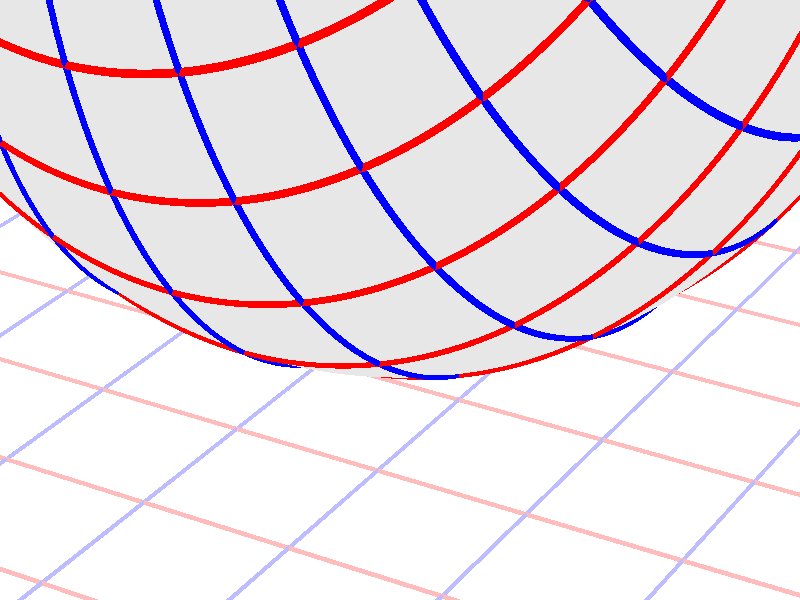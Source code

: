 #version 3.7;
global_settings{assumed_gamma 1.0}
camera{perspective location <16.275953626987476496879026, 9.396926207859083390872001, 6.840402866513374036117057> right <0.133333333333333331482962, -0.230940107675850353485814, -0.000000000000000000000000> up <-0.044429719908903583802662, -0.025651510749425152774217, 0.140953893117886280839102> direction <0.813797681349373802639491, 0.469846310392954158441370, 0.342020143325668712908083> sky <-0.296198132726023855010311, -0.171010071662834328698466, 0.939692620785908427905042> look_at <15.462155945638102139128023, 8.927079897466128954874875, 6.498382723187705600764730>}
light_source{<16.275953626987476496879026, 9.396926207859083390872001, 6.840402866513374036117057> rgb<1.0,1.0,1.0>}
background{rgb<1,1,1>}
union{object{sphere{<0.000000000000000000000000, 0.000000000000000000000000, 3.894904551446590090790778>,4.021228850100347251839139} pigment{rgbft<0.8,0.8,0.8,0.2,0.2>}}object{union{cylinder{<-50.000000000000000000000000, 50.000000000000000000000000, 0.000000000000000000000000>,<-50.000000000000000000000000, -50.000000000000000000000000, 0.000000000000000000000000>,0.010000000000000000208167}cylinder{<-49.000000000000000000000000, 50.000000000000000000000000, 0.000000000000000000000000>,<-49.000000000000000000000000, -50.000000000000000000000000, 0.000000000000000000000000>,0.010000000000000000208167}cylinder{<-48.000000000000000000000000, 50.000000000000000000000000, 0.000000000000000000000000>,<-48.000000000000000000000000, -50.000000000000000000000000, 0.000000000000000000000000>,0.010000000000000000208167}cylinder{<-47.000000000000000000000000, 50.000000000000000000000000, 0.000000000000000000000000>,<-47.000000000000000000000000, -50.000000000000000000000000, 0.000000000000000000000000>,0.010000000000000000208167}cylinder{<-46.000000000000000000000000, 50.000000000000000000000000, 0.000000000000000000000000>,<-46.000000000000000000000000, -50.000000000000000000000000, 0.000000000000000000000000>,0.010000000000000000208167}cylinder{<-45.000000000000000000000000, 50.000000000000000000000000, 0.000000000000000000000000>,<-45.000000000000000000000000, -50.000000000000000000000000, 0.000000000000000000000000>,0.010000000000000000208167}cylinder{<-44.000000000000000000000000, 50.000000000000000000000000, 0.000000000000000000000000>,<-44.000000000000000000000000, -50.000000000000000000000000, 0.000000000000000000000000>,0.010000000000000000208167}cylinder{<-43.000000000000000000000000, 50.000000000000000000000000, 0.000000000000000000000000>,<-43.000000000000000000000000, -50.000000000000000000000000, 0.000000000000000000000000>,0.010000000000000000208167}cylinder{<-42.000000000000000000000000, 50.000000000000000000000000, 0.000000000000000000000000>,<-42.000000000000000000000000, -50.000000000000000000000000, 0.000000000000000000000000>,0.010000000000000000208167}cylinder{<-41.000000000000000000000000, 50.000000000000000000000000, 0.000000000000000000000000>,<-41.000000000000000000000000, -50.000000000000000000000000, 0.000000000000000000000000>,0.010000000000000000208167}cylinder{<-40.000000000000000000000000, 50.000000000000000000000000, 0.000000000000000000000000>,<-40.000000000000000000000000, -50.000000000000000000000000, 0.000000000000000000000000>,0.010000000000000000208167}cylinder{<-39.000000000000000000000000, 50.000000000000000000000000, 0.000000000000000000000000>,<-39.000000000000000000000000, -50.000000000000000000000000, 0.000000000000000000000000>,0.010000000000000000208167}cylinder{<-38.000000000000000000000000, 50.000000000000000000000000, 0.000000000000000000000000>,<-38.000000000000000000000000, -50.000000000000000000000000, 0.000000000000000000000000>,0.010000000000000000208167}cylinder{<-37.000000000000000000000000, 50.000000000000000000000000, 0.000000000000000000000000>,<-37.000000000000000000000000, -50.000000000000000000000000, 0.000000000000000000000000>,0.010000000000000000208167}cylinder{<-36.000000000000000000000000, 50.000000000000000000000000, 0.000000000000000000000000>,<-36.000000000000000000000000, -50.000000000000000000000000, 0.000000000000000000000000>,0.010000000000000000208167}cylinder{<-35.000000000000000000000000, 50.000000000000000000000000, 0.000000000000000000000000>,<-35.000000000000000000000000, -50.000000000000000000000000, 0.000000000000000000000000>,0.010000000000000000208167}cylinder{<-34.000000000000000000000000, 50.000000000000000000000000, 0.000000000000000000000000>,<-34.000000000000000000000000, -50.000000000000000000000000, 0.000000000000000000000000>,0.010000000000000000208167}cylinder{<-33.000000000000000000000000, 50.000000000000000000000000, 0.000000000000000000000000>,<-33.000000000000000000000000, -50.000000000000000000000000, 0.000000000000000000000000>,0.010000000000000000208167}cylinder{<-32.000000000000000000000000, 50.000000000000000000000000, 0.000000000000000000000000>,<-32.000000000000000000000000, -50.000000000000000000000000, 0.000000000000000000000000>,0.010000000000000000208167}cylinder{<-31.000000000000000000000000, 50.000000000000000000000000, 0.000000000000000000000000>,<-31.000000000000000000000000, -50.000000000000000000000000, 0.000000000000000000000000>,0.010000000000000000208167}cylinder{<-30.000000000000000000000000, 50.000000000000000000000000, 0.000000000000000000000000>,<-30.000000000000000000000000, -50.000000000000000000000000, 0.000000000000000000000000>,0.010000000000000000208167}cylinder{<-29.000000000000000000000000, 50.000000000000000000000000, 0.000000000000000000000000>,<-29.000000000000000000000000, -50.000000000000000000000000, 0.000000000000000000000000>,0.010000000000000000208167}cylinder{<-28.000000000000000000000000, 50.000000000000000000000000, 0.000000000000000000000000>,<-28.000000000000000000000000, -50.000000000000000000000000, 0.000000000000000000000000>,0.010000000000000000208167}cylinder{<-27.000000000000000000000000, 50.000000000000000000000000, 0.000000000000000000000000>,<-27.000000000000000000000000, -50.000000000000000000000000, 0.000000000000000000000000>,0.010000000000000000208167}cylinder{<-26.000000000000000000000000, 50.000000000000000000000000, 0.000000000000000000000000>,<-26.000000000000000000000000, -50.000000000000000000000000, 0.000000000000000000000000>,0.010000000000000000208167}cylinder{<-25.000000000000000000000000, 50.000000000000000000000000, 0.000000000000000000000000>,<-25.000000000000000000000000, -50.000000000000000000000000, 0.000000000000000000000000>,0.010000000000000000208167}cylinder{<-24.000000000000000000000000, 50.000000000000000000000000, 0.000000000000000000000000>,<-24.000000000000000000000000, -50.000000000000000000000000, 0.000000000000000000000000>,0.010000000000000000208167}cylinder{<-23.000000000000000000000000, 50.000000000000000000000000, 0.000000000000000000000000>,<-23.000000000000000000000000, -50.000000000000000000000000, 0.000000000000000000000000>,0.010000000000000000208167}cylinder{<-22.000000000000000000000000, 50.000000000000000000000000, 0.000000000000000000000000>,<-22.000000000000000000000000, -50.000000000000000000000000, 0.000000000000000000000000>,0.010000000000000000208167}cylinder{<-21.000000000000000000000000, 50.000000000000000000000000, 0.000000000000000000000000>,<-21.000000000000000000000000, -50.000000000000000000000000, 0.000000000000000000000000>,0.010000000000000000208167}cylinder{<-20.000000000000000000000000, 50.000000000000000000000000, 0.000000000000000000000000>,<-20.000000000000000000000000, -50.000000000000000000000000, 0.000000000000000000000000>,0.010000000000000000208167}cylinder{<-19.000000000000000000000000, 50.000000000000000000000000, 0.000000000000000000000000>,<-19.000000000000000000000000, -50.000000000000000000000000, 0.000000000000000000000000>,0.010000000000000000208167}cylinder{<-18.000000000000000000000000, 50.000000000000000000000000, 0.000000000000000000000000>,<-18.000000000000000000000000, -50.000000000000000000000000, 0.000000000000000000000000>,0.010000000000000000208167}cylinder{<-17.000000000000000000000000, 50.000000000000000000000000, 0.000000000000000000000000>,<-17.000000000000000000000000, -50.000000000000000000000000, 0.000000000000000000000000>,0.010000000000000000208167}cylinder{<-16.000000000000000000000000, 50.000000000000000000000000, 0.000000000000000000000000>,<-16.000000000000000000000000, -50.000000000000000000000000, 0.000000000000000000000000>,0.010000000000000000208167}cylinder{<-15.000000000000000000000000, 50.000000000000000000000000, 0.000000000000000000000000>,<-15.000000000000000000000000, -50.000000000000000000000000, 0.000000000000000000000000>,0.010000000000000000208167}cylinder{<-14.000000000000000000000000, 50.000000000000000000000000, 0.000000000000000000000000>,<-14.000000000000000000000000, -50.000000000000000000000000, 0.000000000000000000000000>,0.010000000000000000208167}cylinder{<-13.000000000000000000000000, 50.000000000000000000000000, 0.000000000000000000000000>,<-13.000000000000000000000000, -50.000000000000000000000000, 0.000000000000000000000000>,0.010000000000000000208167}cylinder{<-12.000000000000000000000000, 50.000000000000000000000000, 0.000000000000000000000000>,<-12.000000000000000000000000, -50.000000000000000000000000, 0.000000000000000000000000>,0.010000000000000000208167}cylinder{<-11.000000000000000000000000, 50.000000000000000000000000, 0.000000000000000000000000>,<-11.000000000000000000000000, -50.000000000000000000000000, 0.000000000000000000000000>,0.010000000000000000208167}cylinder{<-10.000000000000000000000000, 50.000000000000000000000000, 0.000000000000000000000000>,<-10.000000000000000000000000, -50.000000000000000000000000, 0.000000000000000000000000>,0.010000000000000000208167}cylinder{<-9.000000000000000000000000, 50.000000000000000000000000, 0.000000000000000000000000>,<-9.000000000000000000000000, -50.000000000000000000000000, 0.000000000000000000000000>,0.010000000000000000208167}cylinder{<-8.000000000000000000000000, 50.000000000000000000000000, 0.000000000000000000000000>,<-8.000000000000000000000000, -50.000000000000000000000000, 0.000000000000000000000000>,0.010000000000000000208167}cylinder{<-7.000000000000000000000000, 50.000000000000000000000000, 0.000000000000000000000000>,<-7.000000000000000000000000, -50.000000000000000000000000, 0.000000000000000000000000>,0.010000000000000000208167}cylinder{<-6.000000000000000000000000, 50.000000000000000000000000, 0.000000000000000000000000>,<-6.000000000000000000000000, -50.000000000000000000000000, 0.000000000000000000000000>,0.010000000000000000208167}cylinder{<-5.000000000000000000000000, 50.000000000000000000000000, 0.000000000000000000000000>,<-5.000000000000000000000000, -50.000000000000000000000000, 0.000000000000000000000000>,0.010000000000000000208167}cylinder{<-4.000000000000000000000000, 50.000000000000000000000000, 0.000000000000000000000000>,<-4.000000000000000000000000, -50.000000000000000000000000, 0.000000000000000000000000>,0.010000000000000000208167}cylinder{<-3.000000000000000000000000, 50.000000000000000000000000, 0.000000000000000000000000>,<-3.000000000000000000000000, -50.000000000000000000000000, 0.000000000000000000000000>,0.010000000000000000208167}cylinder{<-2.000000000000000000000000, 50.000000000000000000000000, 0.000000000000000000000000>,<-2.000000000000000000000000, -50.000000000000000000000000, 0.000000000000000000000000>,0.010000000000000000208167}cylinder{<-1.000000000000000000000000, 50.000000000000000000000000, 0.000000000000000000000000>,<-1.000000000000000000000000, -50.000000000000000000000000, 0.000000000000000000000000>,0.010000000000000000208167}cylinder{<0.000000000000000000000000, 50.000000000000000000000000, 0.000000000000000000000000>,<0.000000000000000000000000, -50.000000000000000000000000, 0.000000000000000000000000>,0.010000000000000000208167}cylinder{<1.000000000000000000000000, 50.000000000000000000000000, 0.000000000000000000000000>,<1.000000000000000000000000, -50.000000000000000000000000, 0.000000000000000000000000>,0.010000000000000000208167}cylinder{<2.000000000000000000000000, 50.000000000000000000000000, 0.000000000000000000000000>,<2.000000000000000000000000, -50.000000000000000000000000, 0.000000000000000000000000>,0.010000000000000000208167}cylinder{<3.000000000000000000000000, 50.000000000000000000000000, 0.000000000000000000000000>,<3.000000000000000000000000, -50.000000000000000000000000, 0.000000000000000000000000>,0.010000000000000000208167}cylinder{<4.000000000000000000000000, 50.000000000000000000000000, 0.000000000000000000000000>,<4.000000000000000000000000, -50.000000000000000000000000, 0.000000000000000000000000>,0.010000000000000000208167}cylinder{<5.000000000000000000000000, 50.000000000000000000000000, 0.000000000000000000000000>,<5.000000000000000000000000, -50.000000000000000000000000, 0.000000000000000000000000>,0.010000000000000000208167}cylinder{<6.000000000000000000000000, 50.000000000000000000000000, 0.000000000000000000000000>,<6.000000000000000000000000, -50.000000000000000000000000, 0.000000000000000000000000>,0.010000000000000000208167}cylinder{<7.000000000000000000000000, 50.000000000000000000000000, 0.000000000000000000000000>,<7.000000000000000000000000, -50.000000000000000000000000, 0.000000000000000000000000>,0.010000000000000000208167}cylinder{<8.000000000000000000000000, 50.000000000000000000000000, 0.000000000000000000000000>,<8.000000000000000000000000, -50.000000000000000000000000, 0.000000000000000000000000>,0.010000000000000000208167}cylinder{<9.000000000000000000000000, 50.000000000000000000000000, 0.000000000000000000000000>,<9.000000000000000000000000, -50.000000000000000000000000, 0.000000000000000000000000>,0.010000000000000000208167}cylinder{<10.000000000000000000000000, 50.000000000000000000000000, 0.000000000000000000000000>,<10.000000000000000000000000, -50.000000000000000000000000, 0.000000000000000000000000>,0.010000000000000000208167}cylinder{<11.000000000000000000000000, 50.000000000000000000000000, 0.000000000000000000000000>,<11.000000000000000000000000, -50.000000000000000000000000, 0.000000000000000000000000>,0.010000000000000000208167}cylinder{<12.000000000000000000000000, 50.000000000000000000000000, 0.000000000000000000000000>,<12.000000000000000000000000, -50.000000000000000000000000, 0.000000000000000000000000>,0.010000000000000000208167}cylinder{<13.000000000000000000000000, 50.000000000000000000000000, 0.000000000000000000000000>,<13.000000000000000000000000, -50.000000000000000000000000, 0.000000000000000000000000>,0.010000000000000000208167}cylinder{<14.000000000000000000000000, 50.000000000000000000000000, 0.000000000000000000000000>,<14.000000000000000000000000, -50.000000000000000000000000, 0.000000000000000000000000>,0.010000000000000000208167}cylinder{<15.000000000000000000000000, 50.000000000000000000000000, 0.000000000000000000000000>,<15.000000000000000000000000, -50.000000000000000000000000, 0.000000000000000000000000>,0.010000000000000000208167}cylinder{<16.000000000000000000000000, 50.000000000000000000000000, 0.000000000000000000000000>,<16.000000000000000000000000, -50.000000000000000000000000, 0.000000000000000000000000>,0.010000000000000000208167}cylinder{<17.000000000000000000000000, 50.000000000000000000000000, 0.000000000000000000000000>,<17.000000000000000000000000, -50.000000000000000000000000, 0.000000000000000000000000>,0.010000000000000000208167}cylinder{<18.000000000000000000000000, 50.000000000000000000000000, 0.000000000000000000000000>,<18.000000000000000000000000, -50.000000000000000000000000, 0.000000000000000000000000>,0.010000000000000000208167}cylinder{<19.000000000000000000000000, 50.000000000000000000000000, 0.000000000000000000000000>,<19.000000000000000000000000, -50.000000000000000000000000, 0.000000000000000000000000>,0.010000000000000000208167}cylinder{<20.000000000000000000000000, 50.000000000000000000000000, 0.000000000000000000000000>,<20.000000000000000000000000, -50.000000000000000000000000, 0.000000000000000000000000>,0.010000000000000000208167}cylinder{<21.000000000000000000000000, 50.000000000000000000000000, 0.000000000000000000000000>,<21.000000000000000000000000, -50.000000000000000000000000, 0.000000000000000000000000>,0.010000000000000000208167}cylinder{<22.000000000000000000000000, 50.000000000000000000000000, 0.000000000000000000000000>,<22.000000000000000000000000, -50.000000000000000000000000, 0.000000000000000000000000>,0.010000000000000000208167}cylinder{<23.000000000000000000000000, 50.000000000000000000000000, 0.000000000000000000000000>,<23.000000000000000000000000, -50.000000000000000000000000, 0.000000000000000000000000>,0.010000000000000000208167}cylinder{<24.000000000000000000000000, 50.000000000000000000000000, 0.000000000000000000000000>,<24.000000000000000000000000, -50.000000000000000000000000, 0.000000000000000000000000>,0.010000000000000000208167}cylinder{<25.000000000000000000000000, 50.000000000000000000000000, 0.000000000000000000000000>,<25.000000000000000000000000, -50.000000000000000000000000, 0.000000000000000000000000>,0.010000000000000000208167}cylinder{<26.000000000000000000000000, 50.000000000000000000000000, 0.000000000000000000000000>,<26.000000000000000000000000, -50.000000000000000000000000, 0.000000000000000000000000>,0.010000000000000000208167}cylinder{<27.000000000000000000000000, 50.000000000000000000000000, 0.000000000000000000000000>,<27.000000000000000000000000, -50.000000000000000000000000, 0.000000000000000000000000>,0.010000000000000000208167}cylinder{<28.000000000000000000000000, 50.000000000000000000000000, 0.000000000000000000000000>,<28.000000000000000000000000, -50.000000000000000000000000, 0.000000000000000000000000>,0.010000000000000000208167}cylinder{<29.000000000000000000000000, 50.000000000000000000000000, 0.000000000000000000000000>,<29.000000000000000000000000, -50.000000000000000000000000, 0.000000000000000000000000>,0.010000000000000000208167}cylinder{<30.000000000000000000000000, 50.000000000000000000000000, 0.000000000000000000000000>,<30.000000000000000000000000, -50.000000000000000000000000, 0.000000000000000000000000>,0.010000000000000000208167}cylinder{<31.000000000000000000000000, 50.000000000000000000000000, 0.000000000000000000000000>,<31.000000000000000000000000, -50.000000000000000000000000, 0.000000000000000000000000>,0.010000000000000000208167}cylinder{<32.000000000000000000000000, 50.000000000000000000000000, 0.000000000000000000000000>,<32.000000000000000000000000, -50.000000000000000000000000, 0.000000000000000000000000>,0.010000000000000000208167}cylinder{<33.000000000000000000000000, 50.000000000000000000000000, 0.000000000000000000000000>,<33.000000000000000000000000, -50.000000000000000000000000, 0.000000000000000000000000>,0.010000000000000000208167}cylinder{<34.000000000000000000000000, 50.000000000000000000000000, 0.000000000000000000000000>,<34.000000000000000000000000, -50.000000000000000000000000, 0.000000000000000000000000>,0.010000000000000000208167}cylinder{<35.000000000000000000000000, 50.000000000000000000000000, 0.000000000000000000000000>,<35.000000000000000000000000, -50.000000000000000000000000, 0.000000000000000000000000>,0.010000000000000000208167}cylinder{<36.000000000000000000000000, 50.000000000000000000000000, 0.000000000000000000000000>,<36.000000000000000000000000, -50.000000000000000000000000, 0.000000000000000000000000>,0.010000000000000000208167}cylinder{<37.000000000000000000000000, 50.000000000000000000000000, 0.000000000000000000000000>,<37.000000000000000000000000, -50.000000000000000000000000, 0.000000000000000000000000>,0.010000000000000000208167}cylinder{<38.000000000000000000000000, 50.000000000000000000000000, 0.000000000000000000000000>,<38.000000000000000000000000, -50.000000000000000000000000, 0.000000000000000000000000>,0.010000000000000000208167}cylinder{<39.000000000000000000000000, 50.000000000000000000000000, 0.000000000000000000000000>,<39.000000000000000000000000, -50.000000000000000000000000, 0.000000000000000000000000>,0.010000000000000000208167}cylinder{<40.000000000000000000000000, 50.000000000000000000000000, 0.000000000000000000000000>,<40.000000000000000000000000, -50.000000000000000000000000, 0.000000000000000000000000>,0.010000000000000000208167}cylinder{<41.000000000000000000000000, 50.000000000000000000000000, 0.000000000000000000000000>,<41.000000000000000000000000, -50.000000000000000000000000, 0.000000000000000000000000>,0.010000000000000000208167}cylinder{<42.000000000000000000000000, 50.000000000000000000000000, 0.000000000000000000000000>,<42.000000000000000000000000, -50.000000000000000000000000, 0.000000000000000000000000>,0.010000000000000000208167}cylinder{<43.000000000000000000000000, 50.000000000000000000000000, 0.000000000000000000000000>,<43.000000000000000000000000, -50.000000000000000000000000, 0.000000000000000000000000>,0.010000000000000000208167}cylinder{<44.000000000000000000000000, 50.000000000000000000000000, 0.000000000000000000000000>,<44.000000000000000000000000, -50.000000000000000000000000, 0.000000000000000000000000>,0.010000000000000000208167}cylinder{<45.000000000000000000000000, 50.000000000000000000000000, 0.000000000000000000000000>,<45.000000000000000000000000, -50.000000000000000000000000, 0.000000000000000000000000>,0.010000000000000000208167}cylinder{<46.000000000000000000000000, 50.000000000000000000000000, 0.000000000000000000000000>,<46.000000000000000000000000, -50.000000000000000000000000, 0.000000000000000000000000>,0.010000000000000000208167}cylinder{<47.000000000000000000000000, 50.000000000000000000000000, 0.000000000000000000000000>,<47.000000000000000000000000, -50.000000000000000000000000, 0.000000000000000000000000>,0.010000000000000000208167}cylinder{<48.000000000000000000000000, 50.000000000000000000000000, 0.000000000000000000000000>,<48.000000000000000000000000, -50.000000000000000000000000, 0.000000000000000000000000>,0.010000000000000000208167}cylinder{<49.000000000000000000000000, 50.000000000000000000000000, 0.000000000000000000000000>,<49.000000000000000000000000, -50.000000000000000000000000, 0.000000000000000000000000>,0.010000000000000000208167}cylinder{<50.000000000000000000000000, 50.000000000000000000000000, 0.000000000000000000000000>,<50.000000000000000000000000, -50.000000000000000000000000, 0.000000000000000000000000>,0.010000000000000000208167}} pigment{rgb<1.0,0.5,0.5>}}object{union{cylinder{<50.000000000000000000000000, -50.000000000000000000000000, 0.000000000000000000000000>,<-50.000000000000000000000000, -50.000000000000000000000000, 0.000000000000000000000000>,0.010000000000000000208167}cylinder{<50.000000000000000000000000, -49.000000000000000000000000, 0.000000000000000000000000>,<-50.000000000000000000000000, -49.000000000000000000000000, 0.000000000000000000000000>,0.010000000000000000208167}cylinder{<50.000000000000000000000000, -48.000000000000000000000000, 0.000000000000000000000000>,<-50.000000000000000000000000, -48.000000000000000000000000, 0.000000000000000000000000>,0.010000000000000000208167}cylinder{<50.000000000000000000000000, -47.000000000000000000000000, 0.000000000000000000000000>,<-50.000000000000000000000000, -47.000000000000000000000000, 0.000000000000000000000000>,0.010000000000000000208167}cylinder{<50.000000000000000000000000, -46.000000000000000000000000, 0.000000000000000000000000>,<-50.000000000000000000000000, -46.000000000000000000000000, 0.000000000000000000000000>,0.010000000000000000208167}cylinder{<50.000000000000000000000000, -45.000000000000000000000000, 0.000000000000000000000000>,<-50.000000000000000000000000, -45.000000000000000000000000, 0.000000000000000000000000>,0.010000000000000000208167}cylinder{<50.000000000000000000000000, -44.000000000000000000000000, 0.000000000000000000000000>,<-50.000000000000000000000000, -44.000000000000000000000000, 0.000000000000000000000000>,0.010000000000000000208167}cylinder{<50.000000000000000000000000, -43.000000000000000000000000, 0.000000000000000000000000>,<-50.000000000000000000000000, -43.000000000000000000000000, 0.000000000000000000000000>,0.010000000000000000208167}cylinder{<50.000000000000000000000000, -42.000000000000000000000000, 0.000000000000000000000000>,<-50.000000000000000000000000, -42.000000000000000000000000, 0.000000000000000000000000>,0.010000000000000000208167}cylinder{<50.000000000000000000000000, -41.000000000000000000000000, 0.000000000000000000000000>,<-50.000000000000000000000000, -41.000000000000000000000000, 0.000000000000000000000000>,0.010000000000000000208167}cylinder{<50.000000000000000000000000, -40.000000000000000000000000, 0.000000000000000000000000>,<-50.000000000000000000000000, -40.000000000000000000000000, 0.000000000000000000000000>,0.010000000000000000208167}cylinder{<50.000000000000000000000000, -39.000000000000000000000000, 0.000000000000000000000000>,<-50.000000000000000000000000, -39.000000000000000000000000, 0.000000000000000000000000>,0.010000000000000000208167}cylinder{<50.000000000000000000000000, -38.000000000000000000000000, 0.000000000000000000000000>,<-50.000000000000000000000000, -38.000000000000000000000000, 0.000000000000000000000000>,0.010000000000000000208167}cylinder{<50.000000000000000000000000, -37.000000000000000000000000, 0.000000000000000000000000>,<-50.000000000000000000000000, -37.000000000000000000000000, 0.000000000000000000000000>,0.010000000000000000208167}cylinder{<50.000000000000000000000000, -36.000000000000000000000000, 0.000000000000000000000000>,<-50.000000000000000000000000, -36.000000000000000000000000, 0.000000000000000000000000>,0.010000000000000000208167}cylinder{<50.000000000000000000000000, -35.000000000000000000000000, 0.000000000000000000000000>,<-50.000000000000000000000000, -35.000000000000000000000000, 0.000000000000000000000000>,0.010000000000000000208167}cylinder{<50.000000000000000000000000, -34.000000000000000000000000, 0.000000000000000000000000>,<-50.000000000000000000000000, -34.000000000000000000000000, 0.000000000000000000000000>,0.010000000000000000208167}cylinder{<50.000000000000000000000000, -33.000000000000000000000000, 0.000000000000000000000000>,<-50.000000000000000000000000, -33.000000000000000000000000, 0.000000000000000000000000>,0.010000000000000000208167}cylinder{<50.000000000000000000000000, -32.000000000000000000000000, 0.000000000000000000000000>,<-50.000000000000000000000000, -32.000000000000000000000000, 0.000000000000000000000000>,0.010000000000000000208167}cylinder{<50.000000000000000000000000, -31.000000000000000000000000, 0.000000000000000000000000>,<-50.000000000000000000000000, -31.000000000000000000000000, 0.000000000000000000000000>,0.010000000000000000208167}cylinder{<50.000000000000000000000000, -30.000000000000000000000000, 0.000000000000000000000000>,<-50.000000000000000000000000, -30.000000000000000000000000, 0.000000000000000000000000>,0.010000000000000000208167}cylinder{<50.000000000000000000000000, -29.000000000000000000000000, 0.000000000000000000000000>,<-50.000000000000000000000000, -29.000000000000000000000000, 0.000000000000000000000000>,0.010000000000000000208167}cylinder{<50.000000000000000000000000, -28.000000000000000000000000, 0.000000000000000000000000>,<-50.000000000000000000000000, -28.000000000000000000000000, 0.000000000000000000000000>,0.010000000000000000208167}cylinder{<50.000000000000000000000000, -27.000000000000000000000000, 0.000000000000000000000000>,<-50.000000000000000000000000, -27.000000000000000000000000, 0.000000000000000000000000>,0.010000000000000000208167}cylinder{<50.000000000000000000000000, -26.000000000000000000000000, 0.000000000000000000000000>,<-50.000000000000000000000000, -26.000000000000000000000000, 0.000000000000000000000000>,0.010000000000000000208167}cylinder{<50.000000000000000000000000, -25.000000000000000000000000, 0.000000000000000000000000>,<-50.000000000000000000000000, -25.000000000000000000000000, 0.000000000000000000000000>,0.010000000000000000208167}cylinder{<50.000000000000000000000000, -24.000000000000000000000000, 0.000000000000000000000000>,<-50.000000000000000000000000, -24.000000000000000000000000, 0.000000000000000000000000>,0.010000000000000000208167}cylinder{<50.000000000000000000000000, -23.000000000000000000000000, 0.000000000000000000000000>,<-50.000000000000000000000000, -23.000000000000000000000000, 0.000000000000000000000000>,0.010000000000000000208167}cylinder{<50.000000000000000000000000, -22.000000000000000000000000, 0.000000000000000000000000>,<-50.000000000000000000000000, -22.000000000000000000000000, 0.000000000000000000000000>,0.010000000000000000208167}cylinder{<50.000000000000000000000000, -21.000000000000000000000000, 0.000000000000000000000000>,<-50.000000000000000000000000, -21.000000000000000000000000, 0.000000000000000000000000>,0.010000000000000000208167}cylinder{<50.000000000000000000000000, -20.000000000000000000000000, 0.000000000000000000000000>,<-50.000000000000000000000000, -20.000000000000000000000000, 0.000000000000000000000000>,0.010000000000000000208167}cylinder{<50.000000000000000000000000, -19.000000000000000000000000, 0.000000000000000000000000>,<-50.000000000000000000000000, -19.000000000000000000000000, 0.000000000000000000000000>,0.010000000000000000208167}cylinder{<50.000000000000000000000000, -18.000000000000000000000000, 0.000000000000000000000000>,<-50.000000000000000000000000, -18.000000000000000000000000, 0.000000000000000000000000>,0.010000000000000000208167}cylinder{<50.000000000000000000000000, -17.000000000000000000000000, 0.000000000000000000000000>,<-50.000000000000000000000000, -17.000000000000000000000000, 0.000000000000000000000000>,0.010000000000000000208167}cylinder{<50.000000000000000000000000, -16.000000000000000000000000, 0.000000000000000000000000>,<-50.000000000000000000000000, -16.000000000000000000000000, 0.000000000000000000000000>,0.010000000000000000208167}cylinder{<50.000000000000000000000000, -15.000000000000000000000000, 0.000000000000000000000000>,<-50.000000000000000000000000, -15.000000000000000000000000, 0.000000000000000000000000>,0.010000000000000000208167}cylinder{<50.000000000000000000000000, -14.000000000000000000000000, 0.000000000000000000000000>,<-50.000000000000000000000000, -14.000000000000000000000000, 0.000000000000000000000000>,0.010000000000000000208167}cylinder{<50.000000000000000000000000, -13.000000000000000000000000, 0.000000000000000000000000>,<-50.000000000000000000000000, -13.000000000000000000000000, 0.000000000000000000000000>,0.010000000000000000208167}cylinder{<50.000000000000000000000000, -12.000000000000000000000000, 0.000000000000000000000000>,<-50.000000000000000000000000, -12.000000000000000000000000, 0.000000000000000000000000>,0.010000000000000000208167}cylinder{<50.000000000000000000000000, -11.000000000000000000000000, 0.000000000000000000000000>,<-50.000000000000000000000000, -11.000000000000000000000000, 0.000000000000000000000000>,0.010000000000000000208167}cylinder{<50.000000000000000000000000, -10.000000000000000000000000, 0.000000000000000000000000>,<-50.000000000000000000000000, -10.000000000000000000000000, 0.000000000000000000000000>,0.010000000000000000208167}cylinder{<50.000000000000000000000000, -9.000000000000000000000000, 0.000000000000000000000000>,<-50.000000000000000000000000, -9.000000000000000000000000, 0.000000000000000000000000>,0.010000000000000000208167}cylinder{<50.000000000000000000000000, -8.000000000000000000000000, 0.000000000000000000000000>,<-50.000000000000000000000000, -8.000000000000000000000000, 0.000000000000000000000000>,0.010000000000000000208167}cylinder{<50.000000000000000000000000, -7.000000000000000000000000, 0.000000000000000000000000>,<-50.000000000000000000000000, -7.000000000000000000000000, 0.000000000000000000000000>,0.010000000000000000208167}cylinder{<50.000000000000000000000000, -6.000000000000000000000000, 0.000000000000000000000000>,<-50.000000000000000000000000, -6.000000000000000000000000, 0.000000000000000000000000>,0.010000000000000000208167}cylinder{<50.000000000000000000000000, -5.000000000000000000000000, 0.000000000000000000000000>,<-50.000000000000000000000000, -5.000000000000000000000000, 0.000000000000000000000000>,0.010000000000000000208167}cylinder{<50.000000000000000000000000, -4.000000000000000000000000, 0.000000000000000000000000>,<-50.000000000000000000000000, -4.000000000000000000000000, 0.000000000000000000000000>,0.010000000000000000208167}cylinder{<50.000000000000000000000000, -3.000000000000000000000000, 0.000000000000000000000000>,<-50.000000000000000000000000, -3.000000000000000000000000, 0.000000000000000000000000>,0.010000000000000000208167}cylinder{<50.000000000000000000000000, -2.000000000000000000000000, 0.000000000000000000000000>,<-50.000000000000000000000000, -2.000000000000000000000000, 0.000000000000000000000000>,0.010000000000000000208167}cylinder{<50.000000000000000000000000, -1.000000000000000000000000, 0.000000000000000000000000>,<-50.000000000000000000000000, -1.000000000000000000000000, 0.000000000000000000000000>,0.010000000000000000208167}cylinder{<50.000000000000000000000000, 0.000000000000000000000000, 0.000000000000000000000000>,<-50.000000000000000000000000, 0.000000000000000000000000, 0.000000000000000000000000>,0.010000000000000000208167}cylinder{<50.000000000000000000000000, 1.000000000000000000000000, 0.000000000000000000000000>,<-50.000000000000000000000000, 1.000000000000000000000000, 0.000000000000000000000000>,0.010000000000000000208167}cylinder{<50.000000000000000000000000, 2.000000000000000000000000, 0.000000000000000000000000>,<-50.000000000000000000000000, 2.000000000000000000000000, 0.000000000000000000000000>,0.010000000000000000208167}cylinder{<50.000000000000000000000000, 3.000000000000000000000000, 0.000000000000000000000000>,<-50.000000000000000000000000, 3.000000000000000000000000, 0.000000000000000000000000>,0.010000000000000000208167}cylinder{<50.000000000000000000000000, 4.000000000000000000000000, 0.000000000000000000000000>,<-50.000000000000000000000000, 4.000000000000000000000000, 0.000000000000000000000000>,0.010000000000000000208167}cylinder{<50.000000000000000000000000, 5.000000000000000000000000, 0.000000000000000000000000>,<-50.000000000000000000000000, 5.000000000000000000000000, 0.000000000000000000000000>,0.010000000000000000208167}cylinder{<50.000000000000000000000000, 6.000000000000000000000000, 0.000000000000000000000000>,<-50.000000000000000000000000, 6.000000000000000000000000, 0.000000000000000000000000>,0.010000000000000000208167}cylinder{<50.000000000000000000000000, 7.000000000000000000000000, 0.000000000000000000000000>,<-50.000000000000000000000000, 7.000000000000000000000000, 0.000000000000000000000000>,0.010000000000000000208167}cylinder{<50.000000000000000000000000, 8.000000000000000000000000, 0.000000000000000000000000>,<-50.000000000000000000000000, 8.000000000000000000000000, 0.000000000000000000000000>,0.010000000000000000208167}cylinder{<50.000000000000000000000000, 9.000000000000000000000000, 0.000000000000000000000000>,<-50.000000000000000000000000, 9.000000000000000000000000, 0.000000000000000000000000>,0.010000000000000000208167}cylinder{<50.000000000000000000000000, 10.000000000000000000000000, 0.000000000000000000000000>,<-50.000000000000000000000000, 10.000000000000000000000000, 0.000000000000000000000000>,0.010000000000000000208167}cylinder{<50.000000000000000000000000, 11.000000000000000000000000, 0.000000000000000000000000>,<-50.000000000000000000000000, 11.000000000000000000000000, 0.000000000000000000000000>,0.010000000000000000208167}cylinder{<50.000000000000000000000000, 12.000000000000000000000000, 0.000000000000000000000000>,<-50.000000000000000000000000, 12.000000000000000000000000, 0.000000000000000000000000>,0.010000000000000000208167}cylinder{<50.000000000000000000000000, 13.000000000000000000000000, 0.000000000000000000000000>,<-50.000000000000000000000000, 13.000000000000000000000000, 0.000000000000000000000000>,0.010000000000000000208167}cylinder{<50.000000000000000000000000, 14.000000000000000000000000, 0.000000000000000000000000>,<-50.000000000000000000000000, 14.000000000000000000000000, 0.000000000000000000000000>,0.010000000000000000208167}cylinder{<50.000000000000000000000000, 15.000000000000000000000000, 0.000000000000000000000000>,<-50.000000000000000000000000, 15.000000000000000000000000, 0.000000000000000000000000>,0.010000000000000000208167}cylinder{<50.000000000000000000000000, 16.000000000000000000000000, 0.000000000000000000000000>,<-50.000000000000000000000000, 16.000000000000000000000000, 0.000000000000000000000000>,0.010000000000000000208167}cylinder{<50.000000000000000000000000, 17.000000000000000000000000, 0.000000000000000000000000>,<-50.000000000000000000000000, 17.000000000000000000000000, 0.000000000000000000000000>,0.010000000000000000208167}cylinder{<50.000000000000000000000000, 18.000000000000000000000000, 0.000000000000000000000000>,<-50.000000000000000000000000, 18.000000000000000000000000, 0.000000000000000000000000>,0.010000000000000000208167}cylinder{<50.000000000000000000000000, 19.000000000000000000000000, 0.000000000000000000000000>,<-50.000000000000000000000000, 19.000000000000000000000000, 0.000000000000000000000000>,0.010000000000000000208167}cylinder{<50.000000000000000000000000, 20.000000000000000000000000, 0.000000000000000000000000>,<-50.000000000000000000000000, 20.000000000000000000000000, 0.000000000000000000000000>,0.010000000000000000208167}cylinder{<50.000000000000000000000000, 21.000000000000000000000000, 0.000000000000000000000000>,<-50.000000000000000000000000, 21.000000000000000000000000, 0.000000000000000000000000>,0.010000000000000000208167}cylinder{<50.000000000000000000000000, 22.000000000000000000000000, 0.000000000000000000000000>,<-50.000000000000000000000000, 22.000000000000000000000000, 0.000000000000000000000000>,0.010000000000000000208167}cylinder{<50.000000000000000000000000, 23.000000000000000000000000, 0.000000000000000000000000>,<-50.000000000000000000000000, 23.000000000000000000000000, 0.000000000000000000000000>,0.010000000000000000208167}cylinder{<50.000000000000000000000000, 24.000000000000000000000000, 0.000000000000000000000000>,<-50.000000000000000000000000, 24.000000000000000000000000, 0.000000000000000000000000>,0.010000000000000000208167}cylinder{<50.000000000000000000000000, 25.000000000000000000000000, 0.000000000000000000000000>,<-50.000000000000000000000000, 25.000000000000000000000000, 0.000000000000000000000000>,0.010000000000000000208167}cylinder{<50.000000000000000000000000, 26.000000000000000000000000, 0.000000000000000000000000>,<-50.000000000000000000000000, 26.000000000000000000000000, 0.000000000000000000000000>,0.010000000000000000208167}cylinder{<50.000000000000000000000000, 27.000000000000000000000000, 0.000000000000000000000000>,<-50.000000000000000000000000, 27.000000000000000000000000, 0.000000000000000000000000>,0.010000000000000000208167}cylinder{<50.000000000000000000000000, 28.000000000000000000000000, 0.000000000000000000000000>,<-50.000000000000000000000000, 28.000000000000000000000000, 0.000000000000000000000000>,0.010000000000000000208167}cylinder{<50.000000000000000000000000, 29.000000000000000000000000, 0.000000000000000000000000>,<-50.000000000000000000000000, 29.000000000000000000000000, 0.000000000000000000000000>,0.010000000000000000208167}cylinder{<50.000000000000000000000000, 30.000000000000000000000000, 0.000000000000000000000000>,<-50.000000000000000000000000, 30.000000000000000000000000, 0.000000000000000000000000>,0.010000000000000000208167}cylinder{<50.000000000000000000000000, 31.000000000000000000000000, 0.000000000000000000000000>,<-50.000000000000000000000000, 31.000000000000000000000000, 0.000000000000000000000000>,0.010000000000000000208167}cylinder{<50.000000000000000000000000, 32.000000000000000000000000, 0.000000000000000000000000>,<-50.000000000000000000000000, 32.000000000000000000000000, 0.000000000000000000000000>,0.010000000000000000208167}cylinder{<50.000000000000000000000000, 33.000000000000000000000000, 0.000000000000000000000000>,<-50.000000000000000000000000, 33.000000000000000000000000, 0.000000000000000000000000>,0.010000000000000000208167}cylinder{<50.000000000000000000000000, 34.000000000000000000000000, 0.000000000000000000000000>,<-50.000000000000000000000000, 34.000000000000000000000000, 0.000000000000000000000000>,0.010000000000000000208167}cylinder{<50.000000000000000000000000, 35.000000000000000000000000, 0.000000000000000000000000>,<-50.000000000000000000000000, 35.000000000000000000000000, 0.000000000000000000000000>,0.010000000000000000208167}cylinder{<50.000000000000000000000000, 36.000000000000000000000000, 0.000000000000000000000000>,<-50.000000000000000000000000, 36.000000000000000000000000, 0.000000000000000000000000>,0.010000000000000000208167}cylinder{<50.000000000000000000000000, 37.000000000000000000000000, 0.000000000000000000000000>,<-50.000000000000000000000000, 37.000000000000000000000000, 0.000000000000000000000000>,0.010000000000000000208167}cylinder{<50.000000000000000000000000, 38.000000000000000000000000, 0.000000000000000000000000>,<-50.000000000000000000000000, 38.000000000000000000000000, 0.000000000000000000000000>,0.010000000000000000208167}cylinder{<50.000000000000000000000000, 39.000000000000000000000000, 0.000000000000000000000000>,<-50.000000000000000000000000, 39.000000000000000000000000, 0.000000000000000000000000>,0.010000000000000000208167}cylinder{<50.000000000000000000000000, 40.000000000000000000000000, 0.000000000000000000000000>,<-50.000000000000000000000000, 40.000000000000000000000000, 0.000000000000000000000000>,0.010000000000000000208167}cylinder{<50.000000000000000000000000, 41.000000000000000000000000, 0.000000000000000000000000>,<-50.000000000000000000000000, 41.000000000000000000000000, 0.000000000000000000000000>,0.010000000000000000208167}cylinder{<50.000000000000000000000000, 42.000000000000000000000000, 0.000000000000000000000000>,<-50.000000000000000000000000, 42.000000000000000000000000, 0.000000000000000000000000>,0.010000000000000000208167}cylinder{<50.000000000000000000000000, 43.000000000000000000000000, 0.000000000000000000000000>,<-50.000000000000000000000000, 43.000000000000000000000000, 0.000000000000000000000000>,0.010000000000000000208167}cylinder{<50.000000000000000000000000, 44.000000000000000000000000, 0.000000000000000000000000>,<-50.000000000000000000000000, 44.000000000000000000000000, 0.000000000000000000000000>,0.010000000000000000208167}cylinder{<50.000000000000000000000000, 45.000000000000000000000000, 0.000000000000000000000000>,<-50.000000000000000000000000, 45.000000000000000000000000, 0.000000000000000000000000>,0.010000000000000000208167}cylinder{<50.000000000000000000000000, 46.000000000000000000000000, 0.000000000000000000000000>,<-50.000000000000000000000000, 46.000000000000000000000000, 0.000000000000000000000000>,0.010000000000000000208167}cylinder{<50.000000000000000000000000, 47.000000000000000000000000, 0.000000000000000000000000>,<-50.000000000000000000000000, 47.000000000000000000000000, 0.000000000000000000000000>,0.010000000000000000208167}cylinder{<50.000000000000000000000000, 48.000000000000000000000000, 0.000000000000000000000000>,<-50.000000000000000000000000, 48.000000000000000000000000, 0.000000000000000000000000>,0.010000000000000000208167}cylinder{<50.000000000000000000000000, 49.000000000000000000000000, 0.000000000000000000000000>,<-50.000000000000000000000000, 49.000000000000000000000000, 0.000000000000000000000000>,0.010000000000000000208167}cylinder{<50.000000000000000000000000, 50.000000000000000000000000, 0.000000000000000000000000>,<-50.000000000000000000000000, 50.000000000000000000000000, 0.000000000000000000000000>,0.010000000000000000208167}} pigment{rgb<0.5,0.5,1.0>}}sphere{<0.000000000000000000000000, 0.000000000000000000000000, 7.916133401546938230808337>,0.050000000000000002775558}object{union{object{torus{0.628819442191010935516715,0.020000000000000000416334} matrix <0.987697765729789400879213, -0.000000000000000000000000, 0.156374945475233062541776, 0.156374945475233062541776, 0.000000000000000000000000, -0.987697765729789400879213, 0.000000000000000000000000, 1.000000000000000000000000, 0.000000000000000000000000, -0.621083558098734278551944, 0.000000000000000000000000, 7.817801795557836719297029>}object{torus{0.641329256567816363698853,0.020000000000000000416334} matrix <0.987200208329336303947343, -0.000000000000000000000000, 0.159485888637570155657031, 0.159485888637570155657031, 0.000000000000000000000000, -0.987200208329336303947343, 0.000000000000000000000000, 1.000000000000000000000000, 0.000000000000000000000000, -0.633120375691218928437820, 0.000000000000000000000000, 7.813850435155116791463570>}object{torus{0.654340022334963355987725,0.020000000000000000416334} matrix <0.986672054544915466678390, -0.000000000000000000000000, 0.162721408487376206775110, 0.162721408487376206775110, 0.000000000000000000000000, -0.986672054544915466678390, 0.000000000000000000000000, 1.000000000000000000000000, 0.000000000000000000000000, -0.645619014209016572891642, 0.000000000000000000000000, 7.809658271483812974622651>}object{torus{0.667881993081669289580304,0.020000000000000000416334} matrix <0.986110761837884264302545, -0.000000000000000000000000, 0.166089028498296015223801, 0.166089028498296015223801, 0.000000000000000000000000, -0.986110761837884264302545, 0.000000000000000000000000, 1.000000000000000000000000, 0.000000000000000000000000, -0.658605621015522779693185, 0.000000000000000000000000, 7.805205530164540661530737>}object{torus{0.681987867941431957774512,0.020000000000000000416334} matrix <0.985513520045534163749323, -0.000000000000000000000000, 0.169596880299906799249854, 0.169596880299906799249854, 0.000000000000000000000000, -0.985513520045534163749323, 0.000000000000000000000000, 1.000000000000000000000000, 0.000000000000000000000000, -0.672108264364085439268592, 0.000000000000000000000000, 7.800470386744215112173606>}object{torus{0.696693039100678368491515,0.020000000000000000416334} matrix <0.984877217137450577943980, -0.000000000000000000000000, 0.173253765221974637134039, 0.173253765221974637134039, 0.000000000000000000000000, -0.984877217137450577943980, 0.000000000000000000000000, 1.000000000000000000000000, 0.000000000000000000000000, -0.686157101548079628727805, 0.000000000000000000000000, 7.795428709318875881706390>}object{torus{0.712035869302173662909183,0.020000000000000000416334} matrix <0.984198399790731981440217, -0.000000000000000000000000, 0.177069223326253799566388, 0.177069223326253799566388, 0.000000000000000000000000, -0.984198399790731981440217, 0.000000000000000000000000, 1.000000000000000000000000, 0.000000000000000000000000, -0.700784563161205409365095, 0.000000000000000000000000, 7.790053763189047408843635>}object{torus{0.728058003578418100332215,0.020000000000000000416334} matrix <0.983473227891481394102868, -0.000000000000000000000000, 0.181053610902159017870261, 0.181053610902159017870261, 0.000000000000000000000000, -0.983473227891481394102868, 0.000000000000000000000000, 1.000000000000000000000000, 0.000000000000000000000000, -0.716025554872170233444706, 0.000000000000000000000000, 7.784315871052580604327886>}object{torus{0.744804720077804627287321,0.020000000000000000416334} matrix <0.982697421861162268008627, -0.000000000000000000000000, 0.185218187733885764068020, 0.185218187733885764068020, 0.000000000000000000000000, -0.982697421861162268008627, 0.000000000000000000000000, 1.000000000000000000000000, 0.000000000000000000000000, -0.731917678209981770187653, 0.000000000000000000000000, 7.778182021079006247532561>}object{torus{0.762325325655209384834166,0.020000000000000000416334} matrix <0.981866201518402870185298, -0.000000000000000000000000, 0.189575215457673612595713, 0.189575215457673612595713, 0.000000000000000000000000, -0.981866201518402870185298, 0.000000000000000000000000, 1.000000000000000000000000, 0.000000000000000000000000, -0.748501471822977437753366, 0.000000000000000000000000, 7.771615413689082707549005>}object{torus{0.780673602812948064233467,0.020000000000000000416334} matrix <0.980974214888766682385324, -0.000000000000000000000000, 0.194138068712367994894663, 0.194138068712367994894663, 0.000000000000000000000000, -0.980974214888766682385324, 0.000000000000000000000000, 1.000000000000000000000000, 0.000000000000000000000000, -0.765820674603686968318073, 0.000000000000000000000000, 7.764574936000380844802748>}object{torus{0.799908315631281285895682,0.020000000000000000416334} matrix <0.980015455056937989652965, -0.000000000000000000000000, 0.198921360968455862572313, 0.198921360968455862572313, 0.000000000000000000000000, -0.980015455056937989652965, 0.000000000000000000000000, 1.000000000000000000000000, 0.000000000000000000000000, -0.783922511947319433645021, 0.000000000000000000000000, 7.757014550750785275567978>}object{torus{0.820093783631586137339298,0.020000000000000000416334} matrix <0.978983162748798263486094, -0.000000000000000000000000, 0.203941087214813160377602, 0.203941087214813160377602, 0.000000000000000000000000, -0.978983162748798263486094, 0.000000000000000000000000, 1.000000000000000000000000, 0.000000000000000000000000, -0.802858006049983474738951, 0.000000000000000000000000, 7.748882583693788461687291>}object{torus{0.841300533974943087756060,0.020000000000000000416334} matrix <0.977869711798083796061576, -0.000000000000000000000000, 0.209214786159900550943647, 0.209214786159900550943647, 0.000000000000000000000000, -0.977869711798083796061576, 0.000000000000000000000000, 1.000000000000000000000000, 0.000000000000000000000000, -0.822682310693185536720762, 0.000000000000000000000000, 7.740120890234724271294908>}object{torus{0.863606044164912711735838,0.020000000000000000416334} matrix <0.976666474036760212662500, -0.000000000000000000000000, 0.214761724924629748834093, 0.214761724924629748834093, 0.000000000000000000000000, -0.976666474036760212662500, 0.000000000000000000000000, 1.000000000000000000000000, 0.000000000000000000000000, -0.843455070111368443441791, 0.000000000000000000000000, 7.730663877846246201386293>}object{torus{0.887095589472748358161880,0.020000000000000000416334} matrix <0.975363659336753174855517, -0.000000000000000000000000, 0.220603109781386086396537, 0.220603109781386086396537, 0.000000000000000000000000, -0.975363659336753174855517, 0.000000000000000000000000, 1.000000000000000000000000, 0.000000000000000000000000, -0.865240800329821757586046, 0.000000000000000000000000, 7.720437355836088144656060>}object{torus{0.911863211704773579668881,0.020000000000000000416334} matrix <0.973950125532465627031797, -0.000000000000000000000000, 0.226762327063589813613831, 0.226762327063589813613831, 0.000000000000000000000000, -0.973950125532465627031797, 0.000000000000000000000000, 1.000000000000000000000000, 0.000000000000000000000000, -0.888109289508136723334530, 0.000000000000000000000000, 7.709357177696953833390126>}object{torus{0.938012828747558757847003,0.020000000000000000416334} matrix <0.972413151680306842017387, -0.000000000000000000000000, 0.233265219094430958923780, 0.233265219094430958923780, 0.000000000000000000000000, -0.972413151680306842017387, 0.000000000000000000000000, 1.000000000000000000000000, 0.000000000000000000000000, -0.912136011119559442228422, 0.000000000000000000000000, 7.697327633534923663205518>}object{torus{0.965659507582612097742469,0.020000000000000000416334} matrix <0.970738166513739564322805, -0.000000000000000000000000, 0.240140400752441612874932, 0.240140400752441612874932, 0.000000000000000000000000, -0.970738166513739564322805, 0.000000000000000000000000, 1.000000000000000000000000, 0.000000000000000000000000, -0.937402539866923678602006, 0.000000000000000000000000, 7.684239540405243928944401>}object{torus{0.994930927203443782325110,0.020000000000000000416334} matrix <0.968908421894056459677813, -0.000000000000000000000000, 0.247419623277477851441830, 0.247419623277477851441830, 0.000000000000000000000000, -0.968908421894056459677813, 0.000000000000000000000000, 1.000000000000000000000000, 0.000000000000000000000000, -0.963996954570754849278558, 0.000000000000000000000000, 7.669967966351705968008901>}object{torus{1.025969062174940216181085,0.020000000000000000416334} matrix <0.966904598452245966910823, -0.000000000000000000000000, 0.255138192930618179499191, 0.255138192930618179499191, 0.000000000000000000000000, -0.966904598452245966910823, 0.000000000000000000000000, 1.000000000000000000000000, 0.000000000000000000000000, -0.992014204086784978642299, 0.000000000000000000000000, 7.654369509021622164368637>}object{torus{1.058932122314999668688529,0.020000000000000000416334} matrix <0.964704327243519732526522, -0.000000000000000000000000, 0.263335453362490146123065, 0.263335453362490146123065, 0.000000000000000000000000, -0.964704327243519732526522, 0.000000000000000000000000, 1.000000000000000000000000, 0.000000000000000000000000, -1.021556400654710872188957, 0.000000000000000000000000, 7.637279031037055965214222>}object{torus{1.093996789238036893010531,0.020000000000000000416334} matrix <0.962281606912649523088987, -0.000000000000000000000000, 0.272055341792087179708659, 0.272055341792087179708659, 0.000000000000000000000000, -0.962281606912649523088987, 0.000000000000000000000000, 1.000000000000000000000000, 0.000000000000000000000000, -1.052732988304961203596122, 0.000000000000000000000000, 7.618505731131605784867133>}object{torus{1.131360795907824678963038,0.020000000000000000416334} matrix <0.959606090243789067173452, -0.000000000000000000000000, 0.281347030492644367694055, 0.281347030492644367694055, 0.000000000000000000000000, -0.959606090243789067173452, 0.000000000000000000000000, 1.000000000000000000000000, 0.000000000000000000000000, -1.085660710016136620836846, 0.000000000000000000000000, 7.597828401202307624373589>}object{torus{1.171245900647513549230894,0.020000000000000000416334} matrix <0.956642206676257211839243, -0.000000000000000000000000, 0.291265666369349807141020, 0.291265666369349807141020, 0.000000000000000000000000, -0.956642206676257211839243, 0.000000000000000000000000, 1.000000000000000000000000, 0.000000000000000000000000, -1.120463262956349570487191, 0.000000000000000000000000, 7.574989683813019070157679>}object{torus{1.213901311368818847213902,0.020000000000000000416334} matrix <0.953348077850055153348308, -0.000000000000000000000000, 0.301873222495148585409197, 0.301873222495148585409197, 0.000000000000000000000000, -0.953348077850055153348308, 0.000000000000000000000000, 1.000000000000000000000000, 0.000000000000000000000000, -1.157270481893486246960379, 0.000000000000000000000000, 7.549689100893619553289682>}object{torus{1.259607617884216157477795,0.020000000000000000416334} matrix <0.949674170794892691382927, -0.000000000000000000000000, 0.313239476000444994063798, 0.313239476000444994063798, 0.000000000000000000000000, -0.949674170794892691382927, 0.000000000000000000000000, 1.000000000000000000000000, 0.000000000000000000000000, -1.196216820040686856785328, 0.000000000000000000000000, 7.521574571354238791798252>}object{torus{1.308681287709049234635472,0.020000000000000000416334} matrix <0.945561617071674631596068, -0.000000000000000000000000, 0.325443126092409551475271, 0.325443126092409551475271, 0.000000000000000000000000, -0.945561617071674631596068, 0.000000000000000000000000, 1.000000000000000000000000, 0.000000000000000000000000, -1.237438794637727879077715, 0.000000000000000000000000, 7.490232072216421954635734>}object{torus{1.361479769977353759813354,0.020000000000000000416334} matrix <0.940940104795692899841697, -0.000000000000000000000000, 0.338573063292209930352783, 0.338573063292209930352783, 0.000000000000000000000000, -0.940940104795692899841697, 0.000000000000000000000000, 1.000000000000000000000000, 0.000000000000000000000000, -1.281070917439879774946121, 0.000000000000000000000000, 7.455173025215378501684427>}object{torus{1.418407226639276874635698,0.020000000000000000416334} matrix <0.935725222460215610986722, -0.000000000000000000000000, 0.352729794675443297791162, 0.352729794675443297791162, 0.000000000000000000000000, -0.935725222460215610986722, 0.000000000000000000000000, 1.000000000000000000000000, 0.000000000000000000000000, -1.327239417686278288854851, 0.000000000000000000000000, 7.415818911728012885475891>}object{torus{1.479920859638443664252350,0.020000000000000000416334} matrix <0.929815096955912689935531, -0.000000000000000000000000, 0.368027017313765913986146, 0.368027017313765913986146, 0.000000000000000000000000, -0.929815096955912689935531, 0.000000000000000000000000, 1.000000000000000000000000, 0.000000000000000000000000, -1.376052757591915476353961, 0.000000000000000000000000, 7.371482541713809233385746>}object{torus{1.546537710333758530723003,0.020000000000000000416334} matrix <0.923086120875212579051095, -0.000000000000000000000000, 0.384593309155987106429109, 0.384593309155987106429109, 0.000000000000000000000000, -0.923086120875212579051095, 0.000000000000000000000000, 1.000000000000000000000000, 0.000000000000000000000000, -1.427587495819251817152917, 0.000000000000000000000000, 7.321345345795108094932857>}object{torus{1.618841645657483008235999,0.020000000000000000416334} matrix <0.915387503810846769880527, -0.000000000000000000000000, 0.402573866348707842810484, 0.402573866348707842810484, 0.000000000000000000000000, -0.915387503810846769880527, 0.000000000000000000000000, 1.000000000000000000000000, 0.000000000000000000000000, -1.481867413083804096984863, 0.000000000000000000000000, 7.264430061248165593212889>}object{torus{1.697489970277911819351857,0.020000000000000000416334} matrix <0.906534307131153793690714, -0.000000000000000000000000, 0.422132147548891278887595, 0.422132147548891278887595, 0.000000000000000000000000, -0.906534307131153793690714, 0.000000000000000000000000, 1.000000000000000000000000, 0.000000000000000000000000, -1.538832894068360657158223, 0.000000000000000000000000, 7.199568314951115155508887>}object{torus{1.783218645063501917036319,0.020000000000000000416334} matrix <0.896298531940840192966391, -0.000000000000000000000000, 0.443451171653311604359260, 0.443451171653311604359260, 0.000000000000000000000000, -0.896298531940840192966391, 0.000000000000000000000000, 1.000000000000000000000000, 0.000000000000000000000000, -1.598296253699675872894659, 0.000000000000000000000000, 7.125363004079505735433031>}object{torus{1.876844338905663711614125,0.020000000000000000416334} matrix <0.884397731263006803281712, -0.000000000000000000000000, 0.466734028046859317218065, 0.466734028046859317218065, 0.000000000000000000000000, -0.884397731263006803281712, 0.000000000000000000000000, 1.000000000000000000000000, 0.000000000000000000000000, -1.659876875262006556965844, 0.000000000000000000000000, 7.040146283232493473747127>}object{torus{1.979260323381972996870104,0.020000000000000000416334} matrix <0.870480527556833805213898, -0.000000000000000000000000, 0.492202855684905682398522, 0.492202855684905682398522, 0.000000000000000000000000, -0.870480527556833805213898, 0.000000000000000000000000, 1.000000000000000000000000, 0.000000000000000000000000, -1.722907570469789595435373, 0.000000000000000000000000, 6.941935818234456156972101>}object{torus{2.091421285557439890823161,0.020000000000000000416334} matrix <0.854108378351268626715864, -0.000000000000000000000000, 0.520095066338997713550896, 0.520095066338997713550896, 0.000000000000000000000000, -0.854108378351268626715864, 0.000000000000000000000000, 1.000000000000000000000000, 0.000000000000000000000000, -1.786300442656599374302573, 0.000000000000000000000000, 6.828395509292120912903101>}object{torus{2.214309132588617945458509,0.020000000000000000416334} matrix <0.834733038891443124285274, -0.000000000000000000000000, 0.550654840878618379029774, 0.550654840878618379029774, 0.000000000000000000000000, -0.834733038891443124285274, 0.000000000000000000000000, 1.000000000000000000000000, 0.000000000000000000000000, -1.848356991290574180553108, 0.000000000000000000000000, 6.696813358485426803667906>}object{torus{2.348867364242612776337182,0.020000000000000000416334} matrix <0.811669608538621911719702, -0.000000000000000000000000, 0.584116809015765681145638, 0.584116809015765681145638, 0.000000000000000000000000, -0.811669608538621911719702, 0.000000000000000000000000, 1.000000000000000000000000, 0.000000000000000000000000, -1.906504254044127044664947, 0.000000000000000000000000, 6.544120491944304340847793>}object{torus{2.495885229435503838146815,0.020000000000000000416334} matrix <0.784066172013164308651767, -0.000000000000000000000000, 0.620677241329681272929975, 0.620677241329681272929975, 0.000000000000000000000000, -0.784066172013164308651767, 0.000000000000000000000000, 1.000000000000000000000000, 0.000000000000000000000000, -1.956939177627790016344989, 0.000000000000000000000000, 6.366994242665476200215835>}object{torus{2.655804799478909572485463,0.020000000000000000416334} matrix <0.750873481827252220455193, -0.000000000000000000000000, 0.660446072203188516702710, 0.660446072203188516702710, 0.000000000000000000000000, -0.750873481827252220455193, 0.000000000000000000000000, 1.000000000000000000000000, 0.000000000000000000000000, -1.994173396838250900131584, 0.000000000000000000000000, 6.162117553192788754756748>}object{torus{2.828416044683159213946055,0.020000000000000000416334} matrix <0.710822858314512751043424, -0.000000000000000000000000, 0.703371071410806791845971, 0.703371071410806791845971, 0.000000000000000000000000, -0.710822858314512751043424, 0.000000000000000000000000, 1.000000000000000000000000, 0.000000000000000000000000, -2.010502777384279404770950, 0.000000000000000000000000, 5.926707377802593157412048>}object{torus{3.012402727105399247164996,0.020000000000000000416334} matrix <0.662428757886619923311855, -0.000000000000000000000000, 0.749124916635930504504870, 0.749124916635930504504870, 0.000000000000000000000000, -0.662428757886619923311855, 0.000000000000000000000000, 1.000000000000000000000000, 0.000000000000000000000000, -1.995502196770743363885003, 0.000000000000000000000000, 5.659467459730231908565656>}object{torus{3.204719065400866817583392,0.020000000000000000416334} matrix <0.604045037092051928517833, -0.000000000000000000000000, 0.796950182360517289659185, 0.796950182360517289659185, 0.000000000000000000000000, -0.604045037092051928517833, 0.000000000000000000000000, 1.000000000000000000000000, 0.000000000000000000000000, -1.935794646729655177352925, 0.000000000000000000000000, 5.362131957961565831283224>}object{torus{3.399839060763576448209733,0.020000000000000000416334} matrix <0.534018705346604449779591, -0.000000000000000000000000, 0.845472662089045146061039, 0.845472662089045146061039, 0.000000000000000000000000, -0.534018705346604449779591, 0.000000000000000000000000, 1.000000000000000000000000, 0.000000000000000000000000, -1.815577653615842113055123, 0.000000000000000000000000, 5.041662420168861125091553>}object{torus{3.589059487218562161103819,0.020000000000000000416334} matrix <0.450991912622107082864176, -0.000000000000000000000000, 0.892528035833863198078575, 0.892528035833863198078575, 0.000000000000000000000000, -0.450991912622107082864176, 0.000000000000000000000000, 1.000000000000000000000000, 0.000000000000000000000000, -1.618636802655208928314323, 0.000000000000000000000000, 4.712797186928960435636782>}object{torus{3.760259630712820211329017,0.020000000000000000416334} matrix <0.354378359187869085289435, -0.000000000000000000000000, 0.935102121984178635827334, 0.935102121984178635827334, 0.000000000000000000000000, -0.354378359187869085289435, 0.000000000000000000000000, 1.000000000000000000000000, 0.000000000000000000000000, -1.332554638052419582194830, 0.000000000000000000000000, 4.399906641655935146673073>}object{torus{3.898723222604183913375664,0.020000000000000000416334} matrix <0.244951727494097576398602, -0.000000000000000000000000, 0.969535275891319714425265, 0.969535275891319714425265, 0.000000000000000000000000, -0.244951727494097576398602, 0.000000000000000000000000, 1.000000000000000000000000, 0.000000000000000000000000, -0.954998988398241599462324, 0.000000000000000000000000, 4.136183706295509132644383>}object{torus{3.989522779452657541554572,0.020000000000000000416334} matrix <0.125328272989229966283276, -0.000000000000000000000000, 0.992115327968244531398057, 0.992115327968244531398057, 0.000000000000000000000000, -0.125328272989229966283276, 0.000000000000000000000000, 1.000000000000000000000000, 0.000000000000000000000000, -0.500000000000005662137426, 0.000000000000000000000000, 3.958066700773454016371034>}object{torus{4.021228850100307283810253,0.020000000000000000416334} matrix <0.000000000000000000000000, 0.000000000000000000000000, 1.000000000000000000000000, 1.000000000000000000000000, 0.000000000000000000000000, 0.000000000000000000000000, 0.000000000000000000000000, 1.000000000000000000000000, 0.000000000000000000000000, 0.000000000000000000000000, 0.000000000000000000000000, 3.894904551446547458226632>}object{torus{3.989522779452657541554572,0.020000000000000000416334} matrix <-0.125328272989229966283276, 0.000000000000000000000000, 0.992115327968244531398057, 0.992115327968244531398057, 0.000000000000000000000000, 0.125328272989229966283276, 0.000000000000000000000000, 1.000000000000000000000000, 0.000000000000000000000000, 0.500000000000005662137426, 0.000000000000000000000000, 3.958066700773454016371034>}object{torus{3.898723222604183913375664,0.020000000000000000416334} matrix <-0.244951727494097576398602, 0.000000000000000000000000, 0.969535275891319714425265, 0.969535275891319714425265, 0.000000000000000000000000, 0.244951727494097576398602, 0.000000000000000000000000, 1.000000000000000000000000, 0.000000000000000000000000, 0.954998988398241599462324, 0.000000000000000000000000, 4.136183706295509132644383>}object{torus{3.760259630712820211329017,0.020000000000000000416334} matrix <-0.354378359187869085289435, 0.000000000000000000000000, 0.935102121984178635827334, 0.935102121984178635827334, 0.000000000000000000000000, 0.354378359187869085289435, 0.000000000000000000000000, 1.000000000000000000000000, 0.000000000000000000000000, 1.332554638052419582194830, 0.000000000000000000000000, 4.399906641655935146673073>}object{torus{3.589059487218562161103819,0.020000000000000000416334} matrix <-0.450991912622107082864176, 0.000000000000000000000000, 0.892528035833863198078575, 0.892528035833863198078575, 0.000000000000000000000000, 0.450991912622107082864176, 0.000000000000000000000000, 1.000000000000000000000000, 0.000000000000000000000000, 1.618636802655208928314323, 0.000000000000000000000000, 4.712797186928960435636782>}object{torus{3.399839060763576448209733,0.020000000000000000416334} matrix <-0.534018705346604449779591, 0.000000000000000000000000, 0.845472662089045146061039, 0.845472662089045146061039, 0.000000000000000000000000, 0.534018705346604449779591, 0.000000000000000000000000, 1.000000000000000000000000, 0.000000000000000000000000, 1.815577653615842113055123, 0.000000000000000000000000, 5.041662420168861125091553>}object{torus{3.204719065400866817583392,0.020000000000000000416334} matrix <-0.604045037092051928517833, 0.000000000000000000000000, 0.796950182360517289659185, 0.796950182360517289659185, 0.000000000000000000000000, 0.604045037092051928517833, 0.000000000000000000000000, 1.000000000000000000000000, 0.000000000000000000000000, 1.935794646729655177352925, 0.000000000000000000000000, 5.362131957961565831283224>}object{torus{3.012402727105399247164996,0.020000000000000000416334} matrix <-0.662428757886619923311855, 0.000000000000000000000000, 0.749124916635930504504870, 0.749124916635930504504870, 0.000000000000000000000000, 0.662428757886619923311855, 0.000000000000000000000000, 1.000000000000000000000000, 0.000000000000000000000000, 1.995502196770743363885003, 0.000000000000000000000000, 5.659467459730231908565656>}object{torus{2.828416044683159213946055,0.020000000000000000416334} matrix <-0.710822858314512751043424, 0.000000000000000000000000, 0.703371071410806791845971, 0.703371071410806791845971, 0.000000000000000000000000, 0.710822858314512751043424, 0.000000000000000000000000, 1.000000000000000000000000, 0.000000000000000000000000, 2.010502777384279404770950, 0.000000000000000000000000, 5.926707377802593157412048>}object{torus{2.655804799478909572485463,0.020000000000000000416334} matrix <-0.750873481827252220455193, 0.000000000000000000000000, 0.660446072203188516702710, 0.660446072203188516702710, 0.000000000000000000000000, 0.750873481827252220455193, 0.000000000000000000000000, 1.000000000000000000000000, 0.000000000000000000000000, 1.994173396838250900131584, 0.000000000000000000000000, 6.162117553192788754756748>}object{torus{2.495885229435503838146815,0.020000000000000000416334} matrix <-0.784066172013164308651767, 0.000000000000000000000000, 0.620677241329681272929975, 0.620677241329681272929975, 0.000000000000000000000000, 0.784066172013164308651767, 0.000000000000000000000000, 1.000000000000000000000000, 0.000000000000000000000000, 1.956939177627790016344989, 0.000000000000000000000000, 6.366994242665476200215835>}object{torus{2.348867364242612776337182,0.020000000000000000416334} matrix <-0.811669608538621911719702, 0.000000000000000000000000, 0.584116809015765681145638, 0.584116809015765681145638, 0.000000000000000000000000, 0.811669608538621911719702, 0.000000000000000000000000, 1.000000000000000000000000, 0.000000000000000000000000, 1.906504254044127044664947, 0.000000000000000000000000, 6.544120491944304340847793>}object{torus{2.214309132588617945458509,0.020000000000000000416334} matrix <-0.834733038891443124285274, 0.000000000000000000000000, 0.550654840878618379029774, 0.550654840878618379029774, 0.000000000000000000000000, 0.834733038891443124285274, 0.000000000000000000000000, 1.000000000000000000000000, 0.000000000000000000000000, 1.848356991290574180553108, 0.000000000000000000000000, 6.696813358485426803667906>}object{torus{2.091421285557439890823161,0.020000000000000000416334} matrix <-0.854108378351268626715864, 0.000000000000000000000000, 0.520095066338997713550896, 0.520095066338997713550896, 0.000000000000000000000000, 0.854108378351268626715864, 0.000000000000000000000000, 1.000000000000000000000000, 0.000000000000000000000000, 1.786300442656599374302573, 0.000000000000000000000000, 6.828395509292120912903101>}object{torus{1.979260323381972996870104,0.020000000000000000416334} matrix <-0.870480527556833805213898, 0.000000000000000000000000, 0.492202855684905682398522, 0.492202855684905682398522, 0.000000000000000000000000, 0.870480527556833805213898, 0.000000000000000000000000, 1.000000000000000000000000, 0.000000000000000000000000, 1.722907570469789595435373, 0.000000000000000000000000, 6.941935818234456156972101>}object{torus{1.876844338905663711614125,0.020000000000000000416334} matrix <-0.884397731263006803281712, 0.000000000000000000000000, 0.466734028046859317218065, 0.466734028046859317218065, 0.000000000000000000000000, 0.884397731263006803281712, 0.000000000000000000000000, 1.000000000000000000000000, 0.000000000000000000000000, 1.659876875262006556965844, 0.000000000000000000000000, 7.040146283232493473747127>}object{torus{1.783218645063501917036319,0.020000000000000000416334} matrix <-0.896298531940840192966391, 0.000000000000000000000000, 0.443451171653311604359260, 0.443451171653311604359260, 0.000000000000000000000000, 0.896298531940840192966391, 0.000000000000000000000000, 1.000000000000000000000000, 0.000000000000000000000000, 1.598296253699675872894659, 0.000000000000000000000000, 7.125363004079505735433031>}object{torus{1.697489970277911819351857,0.020000000000000000416334} matrix <-0.906534307131153793690714, 0.000000000000000000000000, 0.422132147548891278887595, 0.422132147548891278887595, 0.000000000000000000000000, 0.906534307131153793690714, 0.000000000000000000000000, 1.000000000000000000000000, 0.000000000000000000000000, 1.538832894068360657158223, 0.000000000000000000000000, 7.199568314951115155508887>}object{torus{1.618841645657483008235999,0.020000000000000000416334} matrix <-0.915387503810846769880527, 0.000000000000000000000000, 0.402573866348707842810484, 0.402573866348707842810484, 0.000000000000000000000000, 0.915387503810846769880527, 0.000000000000000000000000, 1.000000000000000000000000, 0.000000000000000000000000, 1.481867413083804096984863, 0.000000000000000000000000, 7.264430061248165593212889>}object{torus{1.546537710333758530723003,0.020000000000000000416334} matrix <-0.923086120875212579051095, 0.000000000000000000000000, 0.384593309155987106429109, 0.384593309155987106429109, 0.000000000000000000000000, 0.923086120875212579051095, 0.000000000000000000000000, 1.000000000000000000000000, 0.000000000000000000000000, 1.427587495819251817152917, 0.000000000000000000000000, 7.321345345795108094932857>}object{torus{1.479920859638443664252350,0.020000000000000000416334} matrix <-0.929815096955912689935531, 0.000000000000000000000000, 0.368027017313765913986146, 0.368027017313765913986146, 0.000000000000000000000000, 0.929815096955912689935531, 0.000000000000000000000000, 1.000000000000000000000000, 0.000000000000000000000000, 1.376052757591915476353961, 0.000000000000000000000000, 7.371482541713809233385746>}object{torus{1.418407226639276874635698,0.020000000000000000416334} matrix <-0.935725222460215610986722, 0.000000000000000000000000, 0.352729794675443297791162, 0.352729794675443297791162, 0.000000000000000000000000, 0.935725222460215610986722, 0.000000000000000000000000, 1.000000000000000000000000, 0.000000000000000000000000, 1.327239417686278288854851, 0.000000000000000000000000, 7.415818911728012885475891>}object{torus{1.361479769977353759813354,0.020000000000000000416334} matrix <-0.940940104795692899841697, 0.000000000000000000000000, 0.338573063292209930352783, 0.338573063292209930352783, 0.000000000000000000000000, 0.940940104795692899841697, 0.000000000000000000000000, 1.000000000000000000000000, 0.000000000000000000000000, 1.281070917439879774946121, 0.000000000000000000000000, 7.455173025215378501684427>}object{torus{1.308681287709049234635472,0.020000000000000000416334} matrix <-0.945561617071674631596068, 0.000000000000000000000000, 0.325443126092409551475271, 0.325443126092409551475271, 0.000000000000000000000000, 0.945561617071674631596068, 0.000000000000000000000000, 1.000000000000000000000000, 0.000000000000000000000000, 1.237438794637727879077715, 0.000000000000000000000000, 7.490232072216421954635734>}object{torus{1.259607617884216157477795,0.020000000000000000416334} matrix <-0.949674170794892691382927, 0.000000000000000000000000, 0.313239476000444994063798, 0.313239476000444994063798, 0.000000000000000000000000, 0.949674170794892691382927, 0.000000000000000000000000, 1.000000000000000000000000, 0.000000000000000000000000, 1.196216820040686856785328, 0.000000000000000000000000, 7.521574571354238791798252>}object{torus{1.213901311368818847213902,0.020000000000000000416334} matrix <-0.953348077850055153348308, 0.000000000000000000000000, 0.301873222495148585409197, 0.301873222495148585409197, 0.000000000000000000000000, 0.953348077850055153348308, 0.000000000000000000000000, 1.000000000000000000000000, 0.000000000000000000000000, 1.157270481893486246960379, 0.000000000000000000000000, 7.549689100893619553289682>}object{torus{1.171245900647513549230894,0.020000000000000000416334} matrix <-0.956642206676257211839243, 0.000000000000000000000000, 0.291265666369349807141020, 0.291265666369349807141020, 0.000000000000000000000000, 0.956642206676257211839243, 0.000000000000000000000000, 1.000000000000000000000000, 0.000000000000000000000000, 1.120463262956349570487191, 0.000000000000000000000000, 7.574989683813019070157679>}object{torus{1.131360795907824678963038,0.020000000000000000416334} matrix <-0.959606090243789067173452, 0.000000000000000000000000, 0.281347030492644367694055, 0.281347030492644367694055, 0.000000000000000000000000, 0.959606090243789067173452, 0.000000000000000000000000, 1.000000000000000000000000, 0.000000000000000000000000, 1.085660710016136620836846, 0.000000000000000000000000, 7.597828401202307624373589>}object{torus{1.093996789238036893010531,0.020000000000000000416334} matrix <-0.962281606912649523088987, 0.000000000000000000000000, 0.272055341792087179708659, 0.272055341792087179708659, 0.000000000000000000000000, 0.962281606912649523088987, 0.000000000000000000000000, 1.000000000000000000000000, 0.000000000000000000000000, 1.052732988304961203596122, 0.000000000000000000000000, 7.618505731131605784867133>}object{torus{1.058932122314999668688529,0.020000000000000000416334} matrix <-0.964704327243519732526522, 0.000000000000000000000000, 0.263335453362490146123065, 0.263335453362490146123065, 0.000000000000000000000000, 0.964704327243519732526522, 0.000000000000000000000000, 1.000000000000000000000000, 0.000000000000000000000000, 1.021556400654710872188957, 0.000000000000000000000000, 7.637279031037055965214222>}object{torus{1.025969062174940216181085,0.020000000000000000416334} matrix <-0.966904598452245966910823, 0.000000000000000000000000, 0.255138192930618179499191, 0.255138192930618179499191, 0.000000000000000000000000, 0.966904598452245966910823, 0.000000000000000000000000, 1.000000000000000000000000, 0.000000000000000000000000, 0.992014204086784978642299, 0.000000000000000000000000, 7.654369509021622164368637>}object{torus{0.994930927203443782325110,0.020000000000000000416334} matrix <-0.968908421894056459677813, 0.000000000000000000000000, 0.247419623277477851441830, 0.247419623277477851441830, 0.000000000000000000000000, 0.968908421894056459677813, 0.000000000000000000000000, 1.000000000000000000000000, 0.000000000000000000000000, 0.963996954570754849278558, 0.000000000000000000000000, 7.669967966351705968008901>}object{torus{0.965659507582612097742469,0.020000000000000000416334} matrix <-0.970738166513739564322805, 0.000000000000000000000000, 0.240140400752441612874932, 0.240140400752441612874932, 0.000000000000000000000000, 0.970738166513739564322805, 0.000000000000000000000000, 1.000000000000000000000000, 0.000000000000000000000000, 0.937402539866923678602006, 0.000000000000000000000000, 7.684239540405243928944401>}object{torus{0.938012828747558757847003,0.020000000000000000416334} matrix <-0.972413151680306842017387, 0.000000000000000000000000, 0.233265219094430958923780, 0.233265219094430958923780, 0.000000000000000000000000, 0.972413151680306842017387, 0.000000000000000000000000, 1.000000000000000000000000, 0.000000000000000000000000, 0.912136011119559442228422, 0.000000000000000000000000, 7.697327633534923663205518>}object{torus{0.911863211704773579668881,0.020000000000000000416334} matrix <-0.973950125532465627031797, 0.000000000000000000000000, 0.226762327063589813613831, 0.226762327063589813613831, 0.000000000000000000000000, 0.973950125532465627031797, 0.000000000000000000000000, 1.000000000000000000000000, 0.000000000000000000000000, 0.888109289508136723334530, 0.000000000000000000000000, 7.709357177696953833390126>}object{torus{0.887095589472748358161880,0.020000000000000000416334} matrix <-0.975363659336753174855517, 0.000000000000000000000000, 0.220603109781386086396537, 0.220603109781386086396537, 0.000000000000000000000000, 0.975363659336753174855517, 0.000000000000000000000000, 1.000000000000000000000000, 0.000000000000000000000000, 0.865240800329821757586046, 0.000000000000000000000000, 7.720437355836088144656060>}object{torus{0.863606044164912711735838,0.020000000000000000416334} matrix <-0.976666474036760212662500, 0.000000000000000000000000, 0.214761724924629748834093, 0.214761724924629748834093, 0.000000000000000000000000, 0.976666474036760212662500, 0.000000000000000000000000, 1.000000000000000000000000, 0.000000000000000000000000, 0.843455070111368443441791, 0.000000000000000000000000, 7.730663877846246201386293>}object{torus{0.841300533974943087756060,0.020000000000000000416334} matrix <-0.977869711798083796061576, 0.000000000000000000000000, 0.209214786159900550943647, 0.209214786159900550943647, 0.000000000000000000000000, 0.977869711798083796061576, 0.000000000000000000000000, 1.000000000000000000000000, 0.000000000000000000000000, 0.822682310693185536720762, 0.000000000000000000000000, 7.740120890234724271294908>}object{torus{0.820093783631586137339298,0.020000000000000000416334} matrix <-0.978983162748798263486094, 0.000000000000000000000000, 0.203941087214813160377602, 0.203941087214813160377602, 0.000000000000000000000000, 0.978983162748798263486094, 0.000000000000000000000000, 1.000000000000000000000000, 0.000000000000000000000000, 0.802858006049983474738951, 0.000000000000000000000000, 7.748882583693788461687291>}object{torus{0.799908315631281285895682,0.020000000000000000416334} matrix <-0.980015455056937989652965, 0.000000000000000000000000, 0.198921360968455862572313, 0.198921360968455862572313, 0.000000000000000000000000, 0.980015455056937989652965, 0.000000000000000000000000, 1.000000000000000000000000, 0.000000000000000000000000, 0.783922511947319433645021, 0.000000000000000000000000, 7.757014550750785275567978>}object{torus{0.780673602812948064233467,0.020000000000000000416334} matrix <-0.980974214888766682385324, 0.000000000000000000000000, 0.194138068712367994894663, 0.194138068712367994894663, 0.000000000000000000000000, 0.980974214888766682385324, 0.000000000000000000000000, 1.000000000000000000000000, 0.000000000000000000000000, 0.765820674603686968318073, 0.000000000000000000000000, 7.764574936000380844802748>}object{torus{0.762325325655209384834166,0.020000000000000000416334} matrix <-0.981866201518402870185298, 0.000000000000000000000000, 0.189575215457673612595713, 0.189575215457673612595713, 0.000000000000000000000000, 0.981866201518402870185298, 0.000000000000000000000000, 1.000000000000000000000000, 0.000000000000000000000000, 0.748501471822977437753366, 0.000000000000000000000000, 7.771615413689082707549005>}object{torus{0.744804720077804627287321,0.020000000000000000416334} matrix <-0.982697421861162268008627, 0.000000000000000000000000, 0.185218187733885764068020, 0.185218187733885764068020, 0.000000000000000000000000, 0.982697421861162268008627, 0.000000000000000000000000, 1.000000000000000000000000, 0.000000000000000000000000, 0.731917678209981770187653, 0.000000000000000000000000, 7.778182021079006247532561>}object{torus{0.728058003578418100332215,0.020000000000000000416334} matrix <-0.983473227891481394102868, 0.000000000000000000000000, 0.181053610902159017870261, 0.181053610902159017870261, 0.000000000000000000000000, 0.983473227891481394102868, 0.000000000000000000000000, 1.000000000000000000000000, 0.000000000000000000000000, 0.716025554872170233444706, 0.000000000000000000000000, 7.784315871052580604327886>}object{torus{0.712035869302173662909183,0.020000000000000000416334} matrix <-0.984198399790731981440217, 0.000000000000000000000000, 0.177069223326253799566388, 0.177069223326253799566388, 0.000000000000000000000000, 0.984198399790731981440217, 0.000000000000000000000000, 1.000000000000000000000000, 0.000000000000000000000000, 0.700784563161205409365095, 0.000000000000000000000000, 7.790053763189047408843635>}object{torus{0.696693039100678368491515,0.020000000000000000416334} matrix <-0.984877217137450577943980, 0.000000000000000000000000, 0.173253765221974637134039, 0.173253765221974637134039, 0.000000000000000000000000, 0.984877217137450577943980, 0.000000000000000000000000, 1.000000000000000000000000, 0.000000000000000000000000, 0.686157101548079628727805, 0.000000000000000000000000, 7.795428709318875881706390>}object{torus{0.681987867941431957774512,0.020000000000000000416334} matrix <-0.985513520045534163749323, 0.000000000000000000000000, 0.169596880299906799249854, 0.169596880299906799249854, 0.000000000000000000000000, 0.985513520045534163749323, 0.000000000000000000000000, 1.000000000000000000000000, 0.000000000000000000000000, 0.672108264364085439268592, 0.000000000000000000000000, 7.800470386744215112173606>}object{torus{0.667881993081669289580304,0.020000000000000000416334} matrix <-0.986110761837884264302545, 0.000000000000000000000000, 0.166089028498296015223801, 0.166089028498296015223801, 0.000000000000000000000000, 0.986110761837884264302545, 0.000000000000000000000000, 1.000000000000000000000000, 0.000000000000000000000000, 0.658605621015522779693185, 0.000000000000000000000000, 7.805205530164540661530737>}object{torus{0.654340022334963355987725,0.020000000000000000416334} matrix <-0.986672054544915466678390, 0.000000000000000000000000, 0.162721408487376206775110, 0.162721408487376206775110, 0.000000000000000000000000, 0.986672054544915466678390, 0.000000000000000000000000, 1.000000000000000000000000, 0.000000000000000000000000, 0.645619014209016572891642, 0.000000000000000000000000, 7.809658271483812974622651>}object{torus{0.641329256567816363698853,0.020000000000000000416334} matrix <-0.987200208329336303947343, 0.000000000000000000000000, 0.159485888637570155657031, 0.159485888637570155657031, 0.000000000000000000000000, 0.987200208329336303947343, 0.000000000000000000000000, 1.000000000000000000000000, 0.000000000000000000000000, 0.633120375691218928437820, 0.000000000000000000000000, 7.813850435155116791463570>}object{torus{0.628819442191010935516715,0.020000000000000000416334} matrix <-0.987697765729789400879213, 0.000000000000000000000000, 0.156374945475233062541776, 0.156374945475233062541776, 0.000000000000000000000000, 0.987697765729789400879213, 0.000000000000000000000000, 1.000000000000000000000000, 0.000000000000000000000000, 0.621083558098734278551944, 0.000000000000000000000000, 7.817801795557836719297029>}} pigment{rgb<1.0,0.0,0.0>}}object{union{object{torus{0.628819442191010935516715,0.020000000000000000416334} matrix <-0.000000000000000000000000, 0.987697765729789400879213, 0.156374945475233062541776, 0.000000000000000000000000, -0.156374945475233062541776, 0.987697765729789400879213, 1.000000000000000000000000, 0.000000000000000000000000, 0.000000000000000000000000, 0.000000000000000000000000, -0.621083558098734278551944, 7.817801795557836719297029>}object{torus{0.641329256567816363698853,0.020000000000000000416334} matrix <-0.000000000000000000000000, 0.987200208329336303947343, 0.159485888637570155657031, 0.000000000000000000000000, -0.159485888637570155657031, 0.987200208329336303947343, 1.000000000000000000000000, 0.000000000000000000000000, 0.000000000000000000000000, 0.000000000000000000000000, -0.633120375691218928437820, 7.813850435155116791463570>}object{torus{0.654340022334963355987725,0.020000000000000000416334} matrix <-0.000000000000000000000000, 0.986672054544915466678390, 0.162721408487376206775110, 0.000000000000000000000000, -0.162721408487376206775110, 0.986672054544915466678390, 1.000000000000000000000000, 0.000000000000000000000000, 0.000000000000000000000000, 0.000000000000000000000000, -0.645619014209016572891642, 7.809658271483812974622651>}object{torus{0.667881993081669289580304,0.020000000000000000416334} matrix <-0.000000000000000000000000, 0.986110761837884264302545, 0.166089028498296015223801, 0.000000000000000000000000, -0.166089028498296015223801, 0.986110761837884264302545, 1.000000000000000000000000, 0.000000000000000000000000, 0.000000000000000000000000, 0.000000000000000000000000, -0.658605621015522779693185, 7.805205530164540661530737>}object{torus{0.681987867941431957774512,0.020000000000000000416334} matrix <-0.000000000000000000000000, 0.985513520045534163749323, 0.169596880299906799249854, 0.000000000000000000000000, -0.169596880299906799249854, 0.985513520045534163749323, 1.000000000000000000000000, 0.000000000000000000000000, 0.000000000000000000000000, 0.000000000000000000000000, -0.672108264364085439268592, 7.800470386744215112173606>}object{torus{0.696693039100678368491515,0.020000000000000000416334} matrix <-0.000000000000000000000000, 0.984877217137450577943980, 0.173253765221974637134039, 0.000000000000000000000000, -0.173253765221974637134039, 0.984877217137450577943980, 1.000000000000000000000000, 0.000000000000000000000000, 0.000000000000000000000000, 0.000000000000000000000000, -0.686157101548079628727805, 7.795428709318875881706390>}object{torus{0.712035869302173662909183,0.020000000000000000416334} matrix <-0.000000000000000000000000, 0.984198399790731981440217, 0.177069223326253799566388, 0.000000000000000000000000, -0.177069223326253799566388, 0.984198399790731981440217, 1.000000000000000000000000, 0.000000000000000000000000, 0.000000000000000000000000, 0.000000000000000000000000, -0.700784563161205409365095, 7.790053763189047408843635>}object{torus{0.728058003578418100332215,0.020000000000000000416334} matrix <-0.000000000000000000000000, 0.983473227891481394102868, 0.181053610902159017870261, 0.000000000000000000000000, -0.181053610902159017870261, 0.983473227891481394102868, 1.000000000000000000000000, 0.000000000000000000000000, 0.000000000000000000000000, 0.000000000000000000000000, -0.716025554872170233444706, 7.784315871052580604327886>}object{torus{0.744804720077804627287321,0.020000000000000000416334} matrix <-0.000000000000000000000000, 0.982697421861162268008627, 0.185218187733885764068020, 0.000000000000000000000000, -0.185218187733885764068020, 0.982697421861162268008627, 1.000000000000000000000000, 0.000000000000000000000000, 0.000000000000000000000000, 0.000000000000000000000000, -0.731917678209981770187653, 7.778182021079006247532561>}object{torus{0.762325325655209384834166,0.020000000000000000416334} matrix <-0.000000000000000000000000, 0.981866201518402870185298, 0.189575215457673612595713, 0.000000000000000000000000, -0.189575215457673612595713, 0.981866201518402870185298, 1.000000000000000000000000, 0.000000000000000000000000, 0.000000000000000000000000, 0.000000000000000000000000, -0.748501471822977437753366, 7.771615413689082707549005>}object{torus{0.780673602812948064233467,0.020000000000000000416334} matrix <-0.000000000000000000000000, 0.980974214888766682385324, 0.194138068712367994894663, 0.000000000000000000000000, -0.194138068712367994894663, 0.980974214888766682385324, 1.000000000000000000000000, 0.000000000000000000000000, 0.000000000000000000000000, 0.000000000000000000000000, -0.765820674603686968318073, 7.764574936000380844802748>}object{torus{0.799908315631281285895682,0.020000000000000000416334} matrix <-0.000000000000000000000000, 0.980015455056937989652965, 0.198921360968455862572313, 0.000000000000000000000000, -0.198921360968455862572313, 0.980015455056937989652965, 1.000000000000000000000000, 0.000000000000000000000000, 0.000000000000000000000000, 0.000000000000000000000000, -0.783922511947319433645021, 7.757014550750785275567978>}object{torus{0.820093783631586137339298,0.020000000000000000416334} matrix <-0.000000000000000000000000, 0.978983162748798263486094, 0.203941087214813160377602, 0.000000000000000000000000, -0.203941087214813160377602, 0.978983162748798263486094, 1.000000000000000000000000, 0.000000000000000000000000, 0.000000000000000000000000, 0.000000000000000000000000, -0.802858006049983474738951, 7.748882583693788461687291>}object{torus{0.841300533974943087756060,0.020000000000000000416334} matrix <-0.000000000000000000000000, 0.977869711798083796061576, 0.209214786159900550943647, 0.000000000000000000000000, -0.209214786159900550943647, 0.977869711798083796061576, 1.000000000000000000000000, 0.000000000000000000000000, 0.000000000000000000000000, 0.000000000000000000000000, -0.822682310693185536720762, 7.740120890234724271294908>}object{torus{0.863606044164912711735838,0.020000000000000000416334} matrix <-0.000000000000000000000000, 0.976666474036760212662500, 0.214761724924629748834093, 0.000000000000000000000000, -0.214761724924629748834093, 0.976666474036760212662500, 1.000000000000000000000000, 0.000000000000000000000000, 0.000000000000000000000000, 0.000000000000000000000000, -0.843455070111368443441791, 7.730663877846246201386293>}object{torus{0.887095589472748358161880,0.020000000000000000416334} matrix <-0.000000000000000000000000, 0.975363659336753174855517, 0.220603109781386086396537, 0.000000000000000000000000, -0.220603109781386086396537, 0.975363659336753174855517, 1.000000000000000000000000, 0.000000000000000000000000, 0.000000000000000000000000, 0.000000000000000000000000, -0.865240800329821757586046, 7.720437355836088144656060>}object{torus{0.911863211704773579668881,0.020000000000000000416334} matrix <-0.000000000000000000000000, 0.973950125532465627031797, 0.226762327063589813613831, 0.000000000000000000000000, -0.226762327063589813613831, 0.973950125532465627031797, 1.000000000000000000000000, 0.000000000000000000000000, 0.000000000000000000000000, 0.000000000000000000000000, -0.888109289508136723334530, 7.709357177696953833390126>}object{torus{0.938012828747558757847003,0.020000000000000000416334} matrix <-0.000000000000000000000000, 0.972413151680306842017387, 0.233265219094430958923780, 0.000000000000000000000000, -0.233265219094430958923780, 0.972413151680306842017387, 1.000000000000000000000000, 0.000000000000000000000000, 0.000000000000000000000000, 0.000000000000000000000000, -0.912136011119559442228422, 7.697327633534923663205518>}object{torus{0.965659507582612097742469,0.020000000000000000416334} matrix <-0.000000000000000000000000, 0.970738166513739564322805, 0.240140400752441612874932, 0.000000000000000000000000, -0.240140400752441612874932, 0.970738166513739564322805, 1.000000000000000000000000, 0.000000000000000000000000, 0.000000000000000000000000, 0.000000000000000000000000, -0.937402539866923678602006, 7.684239540405243928944401>}object{torus{0.994930927203443782325110,0.020000000000000000416334} matrix <-0.000000000000000000000000, 0.968908421894056459677813, 0.247419623277477851441830, 0.000000000000000000000000, -0.247419623277477851441830, 0.968908421894056459677813, 1.000000000000000000000000, 0.000000000000000000000000, 0.000000000000000000000000, 0.000000000000000000000000, -0.963996954570754849278558, 7.669967966351705968008901>}object{torus{1.025969062174775237039626,0.020000000000000000416334} matrix <-0.000000000000000000000000, 0.966904598452245966910823, 0.255138192930618179499191, 0.000000000000000000000000, -0.255138192930618179499191, 0.966904598452245966910823, 1.000000000000000000000000, 0.000000000000000000000000, 0.000000000000000000000000, 0.000000000000000000000000, -0.992014204086956175032697, 7.654369509021622164368637>}object{torus{1.058932122315342283513928,0.020000000000000000416334} matrix <-0.000000000000000000000000, 0.964704327243336878794366, 0.263335453363160110207275, 0.000000000000000000000000, -0.263335453363160110207275, 0.964704327243336878794366, 1.000000000000000000000000, 0.000000000000000000000000, 0.000000000000000000000000, 0.000000000000000000000000, -1.021556400654466623123540, 7.637279031037464527287284>}object{torus{1.093996789237894340374169,0.020000000000000000416334} matrix <-0.000000000000000000000000, 0.962281606912649523088987, 0.272055341792087179708659, 0.000000000000000000000000, -0.272055341792087179708659, 0.962281606912649523088987, 1.000000000000000000000000, 0.000000000000000000000000, 0.000000000000000000000000, 0.000000000000000000000000, -1.052732988305036920806401, 7.618505731131348213125420>}object{torus{1.131360795908091576578158,0.020000000000000000416334} matrix <-0.000000000000000000000000, 0.959606090243779519255440, 0.281347030492677008250979, 0.000000000000000000000000, -0.281347030492677008250979, 0.959606090243779519255440, 1.000000000000000000000000, 0.000000000000000000000000, 0.000000000000000000000000, 0.000000000000000000000000, -1.085660710015970975561572, 7.597828401202693093807738>}object{torus{1.171245900647513549230894,0.020000000000000000416334} matrix <-0.000000000000000000000000, 0.956642206676257211839243, 0.291265666369349807141020, 0.000000000000000000000000, -0.291265666369349807141020, 0.956642206676257211839243, 1.000000000000000000000000, 0.000000000000000000000000, 0.000000000000000000000000, 0.000000000000000000000000, -1.120463262956349570487191, 7.574989683813019070157679>}object{torus{1.213901311368818847213902,0.020000000000000000416334} matrix <-0.000000000000000000000000, 0.953348077850055153348308, 0.301873222495148585409197, 0.000000000000000000000000, -0.301873222495148585409197, 0.953348077850055153348308, 1.000000000000000000000000, 0.000000000000000000000000, 0.000000000000000000000000, 0.000000000000000000000000, -1.157270481893486246960379, 7.549689100893619553289682>}object{torus{1.259607617883887087373296,0.020000000000000000416334} matrix <-0.000000000000000000000000, 0.949674170794808425455358, 0.313239476000700400870613, 0.000000000000000000000000, -0.313239476000700400870613, 0.949674170794808425455358, 1.000000000000000000000000, 0.000000000000000000000000, 0.000000000000000000000000, 0.000000000000000000000000, -1.196216820041199557778100, 7.521574571354739724426963>}object{torus{1.308681287709049234635472,0.020000000000000000416334} matrix <-0.000000000000000000000000, 0.945561617071674631596068, 0.325443126092409551475271, 0.000000000000000000000000, -0.325443126092409551475271, 0.945561617071674631596068, 1.000000000000000000000000, 0.000000000000000000000000, 0.000000000000000000000000, 0.000000000000000000000000, -1.237438794637727879077715, 7.490232072216421954635734>}object{torus{1.361479769977353759813354,0.020000000000000000416334} matrix <-0.000000000000000000000000, 0.940940104795692899841697, 0.338573063292209930352783, 0.000000000000000000000000, -0.338573063292209930352783, 0.940940104795692899841697, 1.000000000000000000000000, 0.000000000000000000000000, 0.000000000000000000000000, 0.000000000000000000000000, -1.281070917439879774946121, 7.455173025215378501684427>}object{torus{1.418407226639276874635698,0.020000000000000000416334} matrix <-0.000000000000000000000000, 0.935725222460215610986722, 0.352729794675443297791162, 0.000000000000000000000000, -0.352729794675443297791162, 0.935725222460215610986722, 1.000000000000000000000000, 0.000000000000000000000000, 0.000000000000000000000000, 0.000000000000000000000000, -1.327239417686278288854851, 7.415818911728012885475891>}object{torus{1.479920859638443664252350,0.020000000000000000416334} matrix <-0.000000000000000000000000, 0.929815096955912689935531, 0.368027017313765913986146, 0.000000000000000000000000, -0.368027017313765913986146, 0.929815096955912689935531, 1.000000000000000000000000, 0.000000000000000000000000, 0.000000000000000000000000, 0.000000000000000000000000, -1.376052757591915476353961, 7.371482541713809233385746>}object{torus{1.546537710333758530723003,0.020000000000000000416334} matrix <-0.000000000000000000000000, 0.923086120875212579051095, 0.384593309155987106429109, 0.000000000000000000000000, -0.384593309155987106429109, 0.923086120875212579051095, 1.000000000000000000000000, 0.000000000000000000000000, 0.000000000000000000000000, 0.000000000000000000000000, -1.427587495819251817152917, 7.321345345795108094932857>}object{torus{1.618841645657483008235999,0.020000000000000000416334} matrix <-0.000000000000000000000000, 0.915387503810846769880527, 0.402573866348707842810484, 0.000000000000000000000000, -0.402573866348707842810484, 0.915387503810846769880527, 1.000000000000000000000000, 0.000000000000000000000000, 0.000000000000000000000000, 0.000000000000000000000000, -1.481867413083804096984863, 7.264430061248165593212889>}object{torus{1.697489970277911819351857,0.020000000000000000416334} matrix <-0.000000000000000000000000, 0.906534307131153793690714, 0.422132147548891278887595, 0.000000000000000000000000, -0.422132147548891278887595, 0.906534307131153793690714, 1.000000000000000000000000, 0.000000000000000000000000, 0.000000000000000000000000, 0.000000000000000000000000, -1.538832894068360657158223, 7.199568314951115155508887>}object{torus{1.783218645063501917036319,0.020000000000000000416334} matrix <-0.000000000000000000000000, 0.896298531940840192966391, 0.443451171653311604359260, 0.000000000000000000000000, -0.443451171653311604359260, 0.896298531940840192966391, 1.000000000000000000000000, 0.000000000000000000000000, 0.000000000000000000000000, 0.000000000000000000000000, -1.598296253699675872894659, 7.125363004079505735433031>}object{torus{1.876844338905663711614125,0.020000000000000000416334} matrix <-0.000000000000000000000000, 0.884397731263006803281712, 0.466734028046859317218065, 0.000000000000000000000000, -0.466734028046859317218065, 0.884397731263006803281712, 1.000000000000000000000000, 0.000000000000000000000000, 0.000000000000000000000000, 0.000000000000000000000000, -1.659876875262006556965844, 7.040146283232493473747127>}object{torus{1.979260323381972996870104,0.020000000000000000416334} matrix <-0.000000000000000000000000, 0.870480527556833805213898, 0.492202855684905682398522, 0.000000000000000000000000, -0.492202855684905682398522, 0.870480527556833805213898, 1.000000000000000000000000, 0.000000000000000000000000, 0.000000000000000000000000, 0.000000000000000000000000, -1.722907570469789595435373, 6.941935818234456156972101>}object{torus{2.091421285557439890823161,0.020000000000000000416334} matrix <-0.000000000000000000000000, 0.854108378351268626715864, 0.520095066338997713550896, 0.000000000000000000000000, -0.520095066338997713550896, 0.854108378351268626715864, 1.000000000000000000000000, 0.000000000000000000000000, 0.000000000000000000000000, 0.000000000000000000000000, -1.786300442656599374302573, 6.828395509292120912903101>}object{torus{2.214309132588617945458509,0.020000000000000000416334} matrix <-0.000000000000000000000000, 0.834733038891443124285274, 0.550654840878618379029774, 0.000000000000000000000000, -0.550654840878618379029774, 0.834733038891443124285274, 1.000000000000000000000000, 0.000000000000000000000000, 0.000000000000000000000000, 0.000000000000000000000000, -1.848356991290574180553108, 6.696813358485426803667906>}object{torus{2.348867364242612776337182,0.020000000000000000416334} matrix <-0.000000000000000000000000, 0.811669608538621911719702, 0.584116809015765681145638, 0.000000000000000000000000, -0.584116809015765681145638, 0.811669608538621911719702, 1.000000000000000000000000, 0.000000000000000000000000, 0.000000000000000000000000, 0.000000000000000000000000, -1.906504254044127044664947, 6.544120491944304340847793>}object{torus{2.495885229435503838146815,0.020000000000000000416334} matrix <-0.000000000000000000000000, 0.784066172013164308651767, 0.620677241329681272929975, 0.000000000000000000000000, -0.620677241329681272929975, 0.784066172013164308651767, 1.000000000000000000000000, 0.000000000000000000000000, 0.000000000000000000000000, 0.000000000000000000000000, -1.956939177627790016344989, 6.366994242665476200215835>}object{torus{2.655804799478909572485463,0.020000000000000000416334} matrix <-0.000000000000000000000000, 0.750873481827252220455193, 0.660446072203188516702710, 0.000000000000000000000000, -0.660446072203188516702710, 0.750873481827252220455193, 1.000000000000000000000000, 0.000000000000000000000000, 0.000000000000000000000000, 0.000000000000000000000000, -1.994173396838250900131584, 6.162117553192788754756748>}object{torus{2.828416044683159213946055,0.020000000000000000416334} matrix <-0.000000000000000000000000, 0.710822858314512751043424, 0.703371071410806791845971, 0.000000000000000000000000, -0.703371071410806791845971, 0.710822858314512751043424, 1.000000000000000000000000, 0.000000000000000000000000, 0.000000000000000000000000, 0.000000000000000000000000, -2.010502777384279404770950, 5.926707377802593157412048>}object{torus{3.012402727105399247164996,0.020000000000000000416334} matrix <-0.000000000000000000000000, 0.662428757886619923311855, 0.749124916635930504504870, 0.000000000000000000000000, -0.749124916635930504504870, 0.662428757886619923311855, 1.000000000000000000000000, 0.000000000000000000000000, 0.000000000000000000000000, 0.000000000000000000000000, -1.995502196770743363885003, 5.659467459730231908565656>}object{torus{3.204719065400866817583392,0.020000000000000000416334} matrix <-0.000000000000000000000000, 0.604045037092051928517833, 0.796950182360517289659185, 0.000000000000000000000000, -0.796950182360517289659185, 0.604045037092051928517833, 1.000000000000000000000000, 0.000000000000000000000000, 0.000000000000000000000000, 0.000000000000000000000000, -1.935794646729655177352925, 5.362131957961565831283224>}object{torus{3.399839060763576448209733,0.020000000000000000416334} matrix <-0.000000000000000000000000, 0.534018705346604449779591, 0.845472662089045146061039, 0.000000000000000000000000, -0.845472662089045146061039, 0.534018705346604449779591, 1.000000000000000000000000, 0.000000000000000000000000, 0.000000000000000000000000, 0.000000000000000000000000, -1.815577653615842113055123, 5.041662420168861125091553>}object{torus{3.589059487218562161103819,0.020000000000000000416334} matrix <-0.000000000000000000000000, 0.450991912622107082864176, 0.892528035833863198078575, 0.000000000000000000000000, -0.892528035833863198078575, 0.450991912622107082864176, 1.000000000000000000000000, 0.000000000000000000000000, 0.000000000000000000000000, 0.000000000000000000000000, -1.618636802655208928314323, 4.712797186928960435636782>}object{torus{3.760259630712853962108966,0.020000000000000000416334} matrix <-0.000000000000000000000000, 0.354378359187870251023611, 0.935102121984178191738124, 0.000000000000000000000000, -0.935102121984178191738124, 0.354378359187870251023611, 1.000000000000000000000000, 0.000000000000000000000000, 0.000000000000000000000000, 0.000000000000000000000000, -1.332554638052410478366028, 4.399906641655968009274602>}object{torus{3.898723222604161708915171,0.020000000000000000416334} matrix <-0.000000000000000000000000, 0.244951727494096577197880, 0.969535275891319936469870, 0.000000000000000000000000, -0.969535275891319936469870, 0.244951727494096577197880, 1.000000000000000000000000, 0.000000000000000000000000, 0.000000000000000000000000, 0.000000000000000000000000, -0.954998988398251480447243, 4.136183706295488704540730>}object{torus{3.989522779452657541554572,0.020000000000000000416334} matrix <-0.000000000000000000000000, 0.125328272989229966283276, 0.992115327968244531398057, 0.000000000000000000000000, -0.992115327968244531398057, 0.125328272989229966283276, 1.000000000000000000000000, 0.000000000000000000000000, 0.000000000000000000000000, 0.000000000000000000000000, -0.500000000000005662137426, 3.958066700773454016371034>}object{torus{4.021228850100307283810253,0.020000000000000000416334} matrix <-0.000000000000000000000000, 0.000000000000000000000000, 1.000000000000000000000000, 0.000000000000000000000000, -1.000000000000000000000000, 0.000000000000000000000000, 1.000000000000000000000000, 0.000000000000000000000000, 0.000000000000000000000000, 0.000000000000000000000000, 0.000000000000000000000000, 3.894904551446547458226632>}object{torus{3.989522779452657541554572,0.020000000000000000416334} matrix <0.000000000000000000000000, -0.125328272989229966283276, 0.992115327968244531398057, 0.000000000000000000000000, -0.992115327968244531398057, -0.125328272989229966283276, 1.000000000000000000000000, 0.000000000000000000000000, 0.000000000000000000000000, 0.000000000000000000000000, 0.500000000000005662137426, 3.958066700773454016371034>}object{torus{3.898723222604161708915171,0.020000000000000000416334} matrix <0.000000000000000000000000, -0.244951727494096577197880, 0.969535275891319936469870, 0.000000000000000000000000, -0.969535275891319936469870, -0.244951727494096577197880, 1.000000000000000000000000, 0.000000000000000000000000, 0.000000000000000000000000, 0.000000000000000000000000, 0.954998988398251480447243, 4.136183706295488704540730>}object{torus{3.760259630712853962108966,0.020000000000000000416334} matrix <0.000000000000000000000000, -0.354378359187870251023611, 0.935102121984178191738124, 0.000000000000000000000000, -0.935102121984178191738124, -0.354378359187870251023611, 1.000000000000000000000000, 0.000000000000000000000000, 0.000000000000000000000000, 0.000000000000000000000000, 1.332554638052410478366028, 4.399906641655968009274602>}object{torus{3.589059487218562161103819,0.020000000000000000416334} matrix <0.000000000000000000000000, -0.450991912622107082864176, 0.892528035833863198078575, 0.000000000000000000000000, -0.892528035833863198078575, -0.450991912622107082864176, 1.000000000000000000000000, 0.000000000000000000000000, 0.000000000000000000000000, 0.000000000000000000000000, 1.618636802655208928314323, 4.712797186928960435636782>}object{torus{3.399839060763576448209733,0.020000000000000000416334} matrix <0.000000000000000000000000, -0.534018705346604449779591, 0.845472662089045146061039, 0.000000000000000000000000, -0.845472662089045146061039, -0.534018705346604449779591, 1.000000000000000000000000, 0.000000000000000000000000, 0.000000000000000000000000, 0.000000000000000000000000, 1.815577653615842113055123, 5.041662420168861125091553>}object{torus{3.204719065400866817583392,0.020000000000000000416334} matrix <0.000000000000000000000000, -0.604045037092051928517833, 0.796950182360517289659185, 0.000000000000000000000000, -0.796950182360517289659185, -0.604045037092051928517833, 1.000000000000000000000000, 0.000000000000000000000000, 0.000000000000000000000000, 0.000000000000000000000000, 1.935794646729655177352925, 5.362131957961565831283224>}object{torus{3.012402727105399247164996,0.020000000000000000416334} matrix <0.000000000000000000000000, -0.662428757886619923311855, 0.749124916635930504504870, 0.000000000000000000000000, -0.749124916635930504504870, -0.662428757886619923311855, 1.000000000000000000000000, 0.000000000000000000000000, 0.000000000000000000000000, 0.000000000000000000000000, 1.995502196770743363885003, 5.659467459730231908565656>}object{torus{2.828416044683159213946055,0.020000000000000000416334} matrix <0.000000000000000000000000, -0.710822858314512751043424, 0.703371071410806791845971, 0.000000000000000000000000, -0.703371071410806791845971, -0.710822858314512751043424, 1.000000000000000000000000, 0.000000000000000000000000, 0.000000000000000000000000, 0.000000000000000000000000, 2.010502777384279404770950, 5.926707377802593157412048>}object{torus{2.655804799478909572485463,0.020000000000000000416334} matrix <0.000000000000000000000000, -0.750873481827252220455193, 0.660446072203188516702710, 0.000000000000000000000000, -0.660446072203188516702710, -0.750873481827252220455193, 1.000000000000000000000000, 0.000000000000000000000000, 0.000000000000000000000000, 0.000000000000000000000000, 1.994173396838250900131584, 6.162117553192788754756748>}object{torus{2.495885229435503838146815,0.020000000000000000416334} matrix <0.000000000000000000000000, -0.784066172013164308651767, 0.620677241329681272929975, 0.000000000000000000000000, -0.620677241329681272929975, -0.784066172013164308651767, 1.000000000000000000000000, 0.000000000000000000000000, 0.000000000000000000000000, 0.000000000000000000000000, 1.956939177627790016344989, 6.366994242665476200215835>}object{torus{2.348867364242612776337182,0.020000000000000000416334} matrix <0.000000000000000000000000, -0.811669608538621911719702, 0.584116809015765681145638, 0.000000000000000000000000, -0.584116809015765681145638, -0.811669608538621911719702, 1.000000000000000000000000, 0.000000000000000000000000, 0.000000000000000000000000, 0.000000000000000000000000, 1.906504254044127044664947, 6.544120491944304340847793>}object{torus{2.214309132588617945458509,0.020000000000000000416334} matrix <0.000000000000000000000000, -0.834733038891443124285274, 0.550654840878618379029774, 0.000000000000000000000000, -0.550654840878618379029774, -0.834733038891443124285274, 1.000000000000000000000000, 0.000000000000000000000000, 0.000000000000000000000000, 0.000000000000000000000000, 1.848356991290574180553108, 6.696813358485426803667906>}object{torus{2.091421285557439890823161,0.020000000000000000416334} matrix <0.000000000000000000000000, -0.854108378351268626715864, 0.520095066338997713550896, 0.000000000000000000000000, -0.520095066338997713550896, -0.854108378351268626715864, 1.000000000000000000000000, 0.000000000000000000000000, 0.000000000000000000000000, 0.000000000000000000000000, 1.786300442656599374302573, 6.828395509292120912903101>}object{torus{1.979260323381972996870104,0.020000000000000000416334} matrix <0.000000000000000000000000, -0.870480527556833805213898, 0.492202855684905682398522, 0.000000000000000000000000, -0.492202855684905682398522, -0.870480527556833805213898, 1.000000000000000000000000, 0.000000000000000000000000, 0.000000000000000000000000, 0.000000000000000000000000, 1.722907570469789595435373, 6.941935818234456156972101>}object{torus{1.876844338905663711614125,0.020000000000000000416334} matrix <0.000000000000000000000000, -0.884397731263006803281712, 0.466734028046859317218065, 0.000000000000000000000000, -0.466734028046859317218065, -0.884397731263006803281712, 1.000000000000000000000000, 0.000000000000000000000000, 0.000000000000000000000000, 0.000000000000000000000000, 1.659876875262006556965844, 7.040146283232493473747127>}object{torus{1.783218645063501917036319,0.020000000000000000416334} matrix <0.000000000000000000000000, -0.896298531940840192966391, 0.443451171653311604359260, 0.000000000000000000000000, -0.443451171653311604359260, -0.896298531940840192966391, 1.000000000000000000000000, 0.000000000000000000000000, 0.000000000000000000000000, 0.000000000000000000000000, 1.598296253699675872894659, 7.125363004079505735433031>}object{torus{1.697489970277911819351857,0.020000000000000000416334} matrix <0.000000000000000000000000, -0.906534307131153793690714, 0.422132147548891278887595, 0.000000000000000000000000, -0.422132147548891278887595, -0.906534307131153793690714, 1.000000000000000000000000, 0.000000000000000000000000, 0.000000000000000000000000, 0.000000000000000000000000, 1.538832894068360657158223, 7.199568314951115155508887>}object{torus{1.618841645657483008235999,0.020000000000000000416334} matrix <0.000000000000000000000000, -0.915387503810846769880527, 0.402573866348707842810484, 0.000000000000000000000000, -0.402573866348707842810484, -0.915387503810846769880527, 1.000000000000000000000000, 0.000000000000000000000000, 0.000000000000000000000000, 0.000000000000000000000000, 1.481867413083804096984863, 7.264430061248165593212889>}object{torus{1.546537710333758530723003,0.020000000000000000416334} matrix <0.000000000000000000000000, -0.923086120875212579051095, 0.384593309155987106429109, 0.000000000000000000000000, -0.384593309155987106429109, -0.923086120875212579051095, 1.000000000000000000000000, 0.000000000000000000000000, 0.000000000000000000000000, 0.000000000000000000000000, 1.427587495819251817152917, 7.321345345795108094932857>}object{torus{1.479920859638443664252350,0.020000000000000000416334} matrix <0.000000000000000000000000, -0.929815096955912689935531, 0.368027017313765913986146, 0.000000000000000000000000, -0.368027017313765913986146, -0.929815096955912689935531, 1.000000000000000000000000, 0.000000000000000000000000, 0.000000000000000000000000, 0.000000000000000000000000, 1.376052757591915476353961, 7.371482541713809233385746>}object{torus{1.418407226639276874635698,0.020000000000000000416334} matrix <0.000000000000000000000000, -0.935725222460215610986722, 0.352729794675443297791162, 0.000000000000000000000000, -0.352729794675443297791162, -0.935725222460215610986722, 1.000000000000000000000000, 0.000000000000000000000000, 0.000000000000000000000000, 0.000000000000000000000000, 1.327239417686278288854851, 7.415818911728012885475891>}object{torus{1.361479769977353759813354,0.020000000000000000416334} matrix <0.000000000000000000000000, -0.940940104795692899841697, 0.338573063292209930352783, 0.000000000000000000000000, -0.338573063292209930352783, -0.940940104795692899841697, 1.000000000000000000000000, 0.000000000000000000000000, 0.000000000000000000000000, 0.000000000000000000000000, 1.281070917439879774946121, 7.455173025215378501684427>}object{torus{1.308681287709049234635472,0.020000000000000000416334} matrix <0.000000000000000000000000, -0.945561617071674631596068, 0.325443126092409551475271, 0.000000000000000000000000, -0.325443126092409551475271, -0.945561617071674631596068, 1.000000000000000000000000, 0.000000000000000000000000, 0.000000000000000000000000, 0.000000000000000000000000, 1.237438794637727879077715, 7.490232072216421954635734>}object{torus{1.259607617883887087373296,0.020000000000000000416334} matrix <0.000000000000000000000000, -0.949674170794808425455358, 0.313239476000700400870613, 0.000000000000000000000000, -0.313239476000700400870613, -0.949674170794808425455358, 1.000000000000000000000000, 0.000000000000000000000000, 0.000000000000000000000000, 0.000000000000000000000000, 1.196216820041199557778100, 7.521574571354739724426963>}object{torus{1.213901311368818847213902,0.020000000000000000416334} matrix <0.000000000000000000000000, -0.953348077850055153348308, 0.301873222495148585409197, 0.000000000000000000000000, -0.301873222495148585409197, -0.953348077850055153348308, 1.000000000000000000000000, 0.000000000000000000000000, 0.000000000000000000000000, 0.000000000000000000000000, 1.157270481893486246960379, 7.549689100893619553289682>}object{torus{1.171245900647513549230894,0.020000000000000000416334} matrix <0.000000000000000000000000, -0.956642206676257211839243, 0.291265666369349807141020, 0.000000000000000000000000, -0.291265666369349807141020, -0.956642206676257211839243, 1.000000000000000000000000, 0.000000000000000000000000, 0.000000000000000000000000, 0.000000000000000000000000, 1.120463262956349570487191, 7.574989683813019070157679>}object{torus{1.131360795908091576578158,0.020000000000000000416334} matrix <0.000000000000000000000000, -0.959606090243779519255440, 0.281347030492677008250979, 0.000000000000000000000000, -0.281347030492677008250979, -0.959606090243779519255440, 1.000000000000000000000000, 0.000000000000000000000000, 0.000000000000000000000000, 0.000000000000000000000000, 1.085660710015970975561572, 7.597828401202693093807738>}object{torus{1.093996789237894340374169,0.020000000000000000416334} matrix <0.000000000000000000000000, -0.962281606912649523088987, 0.272055341792087179708659, 0.000000000000000000000000, -0.272055341792087179708659, -0.962281606912649523088987, 1.000000000000000000000000, 0.000000000000000000000000, 0.000000000000000000000000, 0.000000000000000000000000, 1.052732988305036920806401, 7.618505731131348213125420>}object{torus{1.058932122315342283513928,0.020000000000000000416334} matrix <0.000000000000000000000000, -0.964704327243336878794366, 0.263335453363160110207275, 0.000000000000000000000000, -0.263335453363160110207275, -0.964704327243336878794366, 1.000000000000000000000000, 0.000000000000000000000000, 0.000000000000000000000000, 0.000000000000000000000000, 1.021556400654466623123540, 7.637279031037464527287284>}object{torus{1.025969062174775237039626,0.020000000000000000416334} matrix <0.000000000000000000000000, -0.966904598452245966910823, 0.255138192930618179499191, 0.000000000000000000000000, -0.255138192930618179499191, -0.966904598452245966910823, 1.000000000000000000000000, 0.000000000000000000000000, 0.000000000000000000000000, 0.000000000000000000000000, 0.992014204086956175032697, 7.654369509021622164368637>}object{torus{0.994930927203443782325110,0.020000000000000000416334} matrix <0.000000000000000000000000, -0.968908421894056459677813, 0.247419623277477851441830, 0.000000000000000000000000, -0.247419623277477851441830, -0.968908421894056459677813, 1.000000000000000000000000, 0.000000000000000000000000, 0.000000000000000000000000, 0.000000000000000000000000, 0.963996954570754849278558, 7.669967966351705968008901>}object{torus{0.965659507582612097742469,0.020000000000000000416334} matrix <0.000000000000000000000000, -0.970738166513739564322805, 0.240140400752441612874932, 0.000000000000000000000000, -0.240140400752441612874932, -0.970738166513739564322805, 1.000000000000000000000000, 0.000000000000000000000000, 0.000000000000000000000000, 0.000000000000000000000000, 0.937402539866923678602006, 7.684239540405243928944401>}object{torus{0.938012828747558757847003,0.020000000000000000416334} matrix <0.000000000000000000000000, -0.972413151680306842017387, 0.233265219094430958923780, 0.000000000000000000000000, -0.233265219094430958923780, -0.972413151680306842017387, 1.000000000000000000000000, 0.000000000000000000000000, 0.000000000000000000000000, 0.000000000000000000000000, 0.912136011119559442228422, 7.697327633534923663205518>}object{torus{0.911863211704773579668881,0.020000000000000000416334} matrix <0.000000000000000000000000, -0.973950125532465627031797, 0.226762327063589813613831, 0.000000000000000000000000, -0.226762327063589813613831, -0.973950125532465627031797, 1.000000000000000000000000, 0.000000000000000000000000, 0.000000000000000000000000, 0.000000000000000000000000, 0.888109289508136723334530, 7.709357177696953833390126>}object{torus{0.887095589472748358161880,0.020000000000000000416334} matrix <0.000000000000000000000000, -0.975363659336753174855517, 0.220603109781386086396537, 0.000000000000000000000000, -0.220603109781386086396537, -0.975363659336753174855517, 1.000000000000000000000000, 0.000000000000000000000000, 0.000000000000000000000000, 0.000000000000000000000000, 0.865240800329821757586046, 7.720437355836088144656060>}object{torus{0.863606044164912711735838,0.020000000000000000416334} matrix <0.000000000000000000000000, -0.976666474036760212662500, 0.214761724924629748834093, 0.000000000000000000000000, -0.214761724924629748834093, -0.976666474036760212662500, 1.000000000000000000000000, 0.000000000000000000000000, 0.000000000000000000000000, 0.000000000000000000000000, 0.843455070111368443441791, 7.730663877846246201386293>}object{torus{0.841300533974943087756060,0.020000000000000000416334} matrix <0.000000000000000000000000, -0.977869711798083796061576, 0.209214786159900550943647, 0.000000000000000000000000, -0.209214786159900550943647, -0.977869711798083796061576, 1.000000000000000000000000, 0.000000000000000000000000, 0.000000000000000000000000, 0.000000000000000000000000, 0.822682310693185536720762, 7.740120890234724271294908>}object{torus{0.820093783631586137339298,0.020000000000000000416334} matrix <0.000000000000000000000000, -0.978983162748798263486094, 0.203941087214813160377602, 0.000000000000000000000000, -0.203941087214813160377602, -0.978983162748798263486094, 1.000000000000000000000000, 0.000000000000000000000000, 0.000000000000000000000000, 0.000000000000000000000000, 0.802858006049983474738951, 7.748882583693788461687291>}object{torus{0.799908315631281285895682,0.020000000000000000416334} matrix <0.000000000000000000000000, -0.980015455056937989652965, 0.198921360968455862572313, 0.000000000000000000000000, -0.198921360968455862572313, -0.980015455056937989652965, 1.000000000000000000000000, 0.000000000000000000000000, 0.000000000000000000000000, 0.000000000000000000000000, 0.783922511947319433645021, 7.757014550750785275567978>}object{torus{0.780673602812948064233467,0.020000000000000000416334} matrix <0.000000000000000000000000, -0.980974214888766682385324, 0.194138068712367994894663, 0.000000000000000000000000, -0.194138068712367994894663, -0.980974214888766682385324, 1.000000000000000000000000, 0.000000000000000000000000, 0.000000000000000000000000, 0.000000000000000000000000, 0.765820674603686968318073, 7.764574936000380844802748>}object{torus{0.762325325655209384834166,0.020000000000000000416334} matrix <0.000000000000000000000000, -0.981866201518402870185298, 0.189575215457673612595713, 0.000000000000000000000000, -0.189575215457673612595713, -0.981866201518402870185298, 1.000000000000000000000000, 0.000000000000000000000000, 0.000000000000000000000000, 0.000000000000000000000000, 0.748501471822977437753366, 7.771615413689082707549005>}object{torus{0.744804720077804627287321,0.020000000000000000416334} matrix <0.000000000000000000000000, -0.982697421861162268008627, 0.185218187733885764068020, 0.000000000000000000000000, -0.185218187733885764068020, -0.982697421861162268008627, 1.000000000000000000000000, 0.000000000000000000000000, 0.000000000000000000000000, 0.000000000000000000000000, 0.731917678209981770187653, 7.778182021079006247532561>}object{torus{0.728058003578418100332215,0.020000000000000000416334} matrix <0.000000000000000000000000, -0.983473227891481394102868, 0.181053610902159017870261, 0.000000000000000000000000, -0.181053610902159017870261, -0.983473227891481394102868, 1.000000000000000000000000, 0.000000000000000000000000, 0.000000000000000000000000, 0.000000000000000000000000, 0.716025554872170233444706, 7.784315871052580604327886>}object{torus{0.712035869302173662909183,0.020000000000000000416334} matrix <0.000000000000000000000000, -0.984198399790731981440217, 0.177069223326253799566388, 0.000000000000000000000000, -0.177069223326253799566388, -0.984198399790731981440217, 1.000000000000000000000000, 0.000000000000000000000000, 0.000000000000000000000000, 0.000000000000000000000000, 0.700784563161205409365095, 7.790053763189047408843635>}object{torus{0.696693039100678368491515,0.020000000000000000416334} matrix <0.000000000000000000000000, -0.984877217137450577943980, 0.173253765221974637134039, 0.000000000000000000000000, -0.173253765221974637134039, -0.984877217137450577943980, 1.000000000000000000000000, 0.000000000000000000000000, 0.000000000000000000000000, 0.000000000000000000000000, 0.686157101548079628727805, 7.795428709318875881706390>}object{torus{0.681987867941431957774512,0.020000000000000000416334} matrix <0.000000000000000000000000, -0.985513520045534163749323, 0.169596880299906799249854, 0.000000000000000000000000, -0.169596880299906799249854, -0.985513520045534163749323, 1.000000000000000000000000, 0.000000000000000000000000, 0.000000000000000000000000, 0.000000000000000000000000, 0.672108264364085439268592, 7.800470386744215112173606>}object{torus{0.667881993081669289580304,0.020000000000000000416334} matrix <0.000000000000000000000000, -0.986110761837884264302545, 0.166089028498296015223801, 0.000000000000000000000000, -0.166089028498296015223801, -0.986110761837884264302545, 1.000000000000000000000000, 0.000000000000000000000000, 0.000000000000000000000000, 0.000000000000000000000000, 0.658605621015522779693185, 7.805205530164540661530737>}object{torus{0.654340022334963355987725,0.020000000000000000416334} matrix <0.000000000000000000000000, -0.986672054544915466678390, 0.162721408487376206775110, 0.000000000000000000000000, -0.162721408487376206775110, -0.986672054544915466678390, 1.000000000000000000000000, 0.000000000000000000000000, 0.000000000000000000000000, 0.000000000000000000000000, 0.645619014209016572891642, 7.809658271483812974622651>}object{torus{0.641329256567816363698853,0.020000000000000000416334} matrix <0.000000000000000000000000, -0.987200208329336303947343, 0.159485888637570155657031, 0.000000000000000000000000, -0.159485888637570155657031, -0.987200208329336303947343, 1.000000000000000000000000, 0.000000000000000000000000, 0.000000000000000000000000, 0.000000000000000000000000, 0.633120375691218928437820, 7.813850435155116791463570>}object{torus{0.628819442191010935516715,0.020000000000000000416334} matrix <0.000000000000000000000000, -0.987697765729789400879213, 0.156374945475233062541776, 0.000000000000000000000000, -0.156374945475233062541776, -0.987697765729789400879213, 1.000000000000000000000000, 0.000000000000000000000000, 0.000000000000000000000000, 0.000000000000000000000000, 0.621083558098734278551944, 7.817801795557836719297029>}} pigment{rgb<0.0,0.0,1.0>}}}
